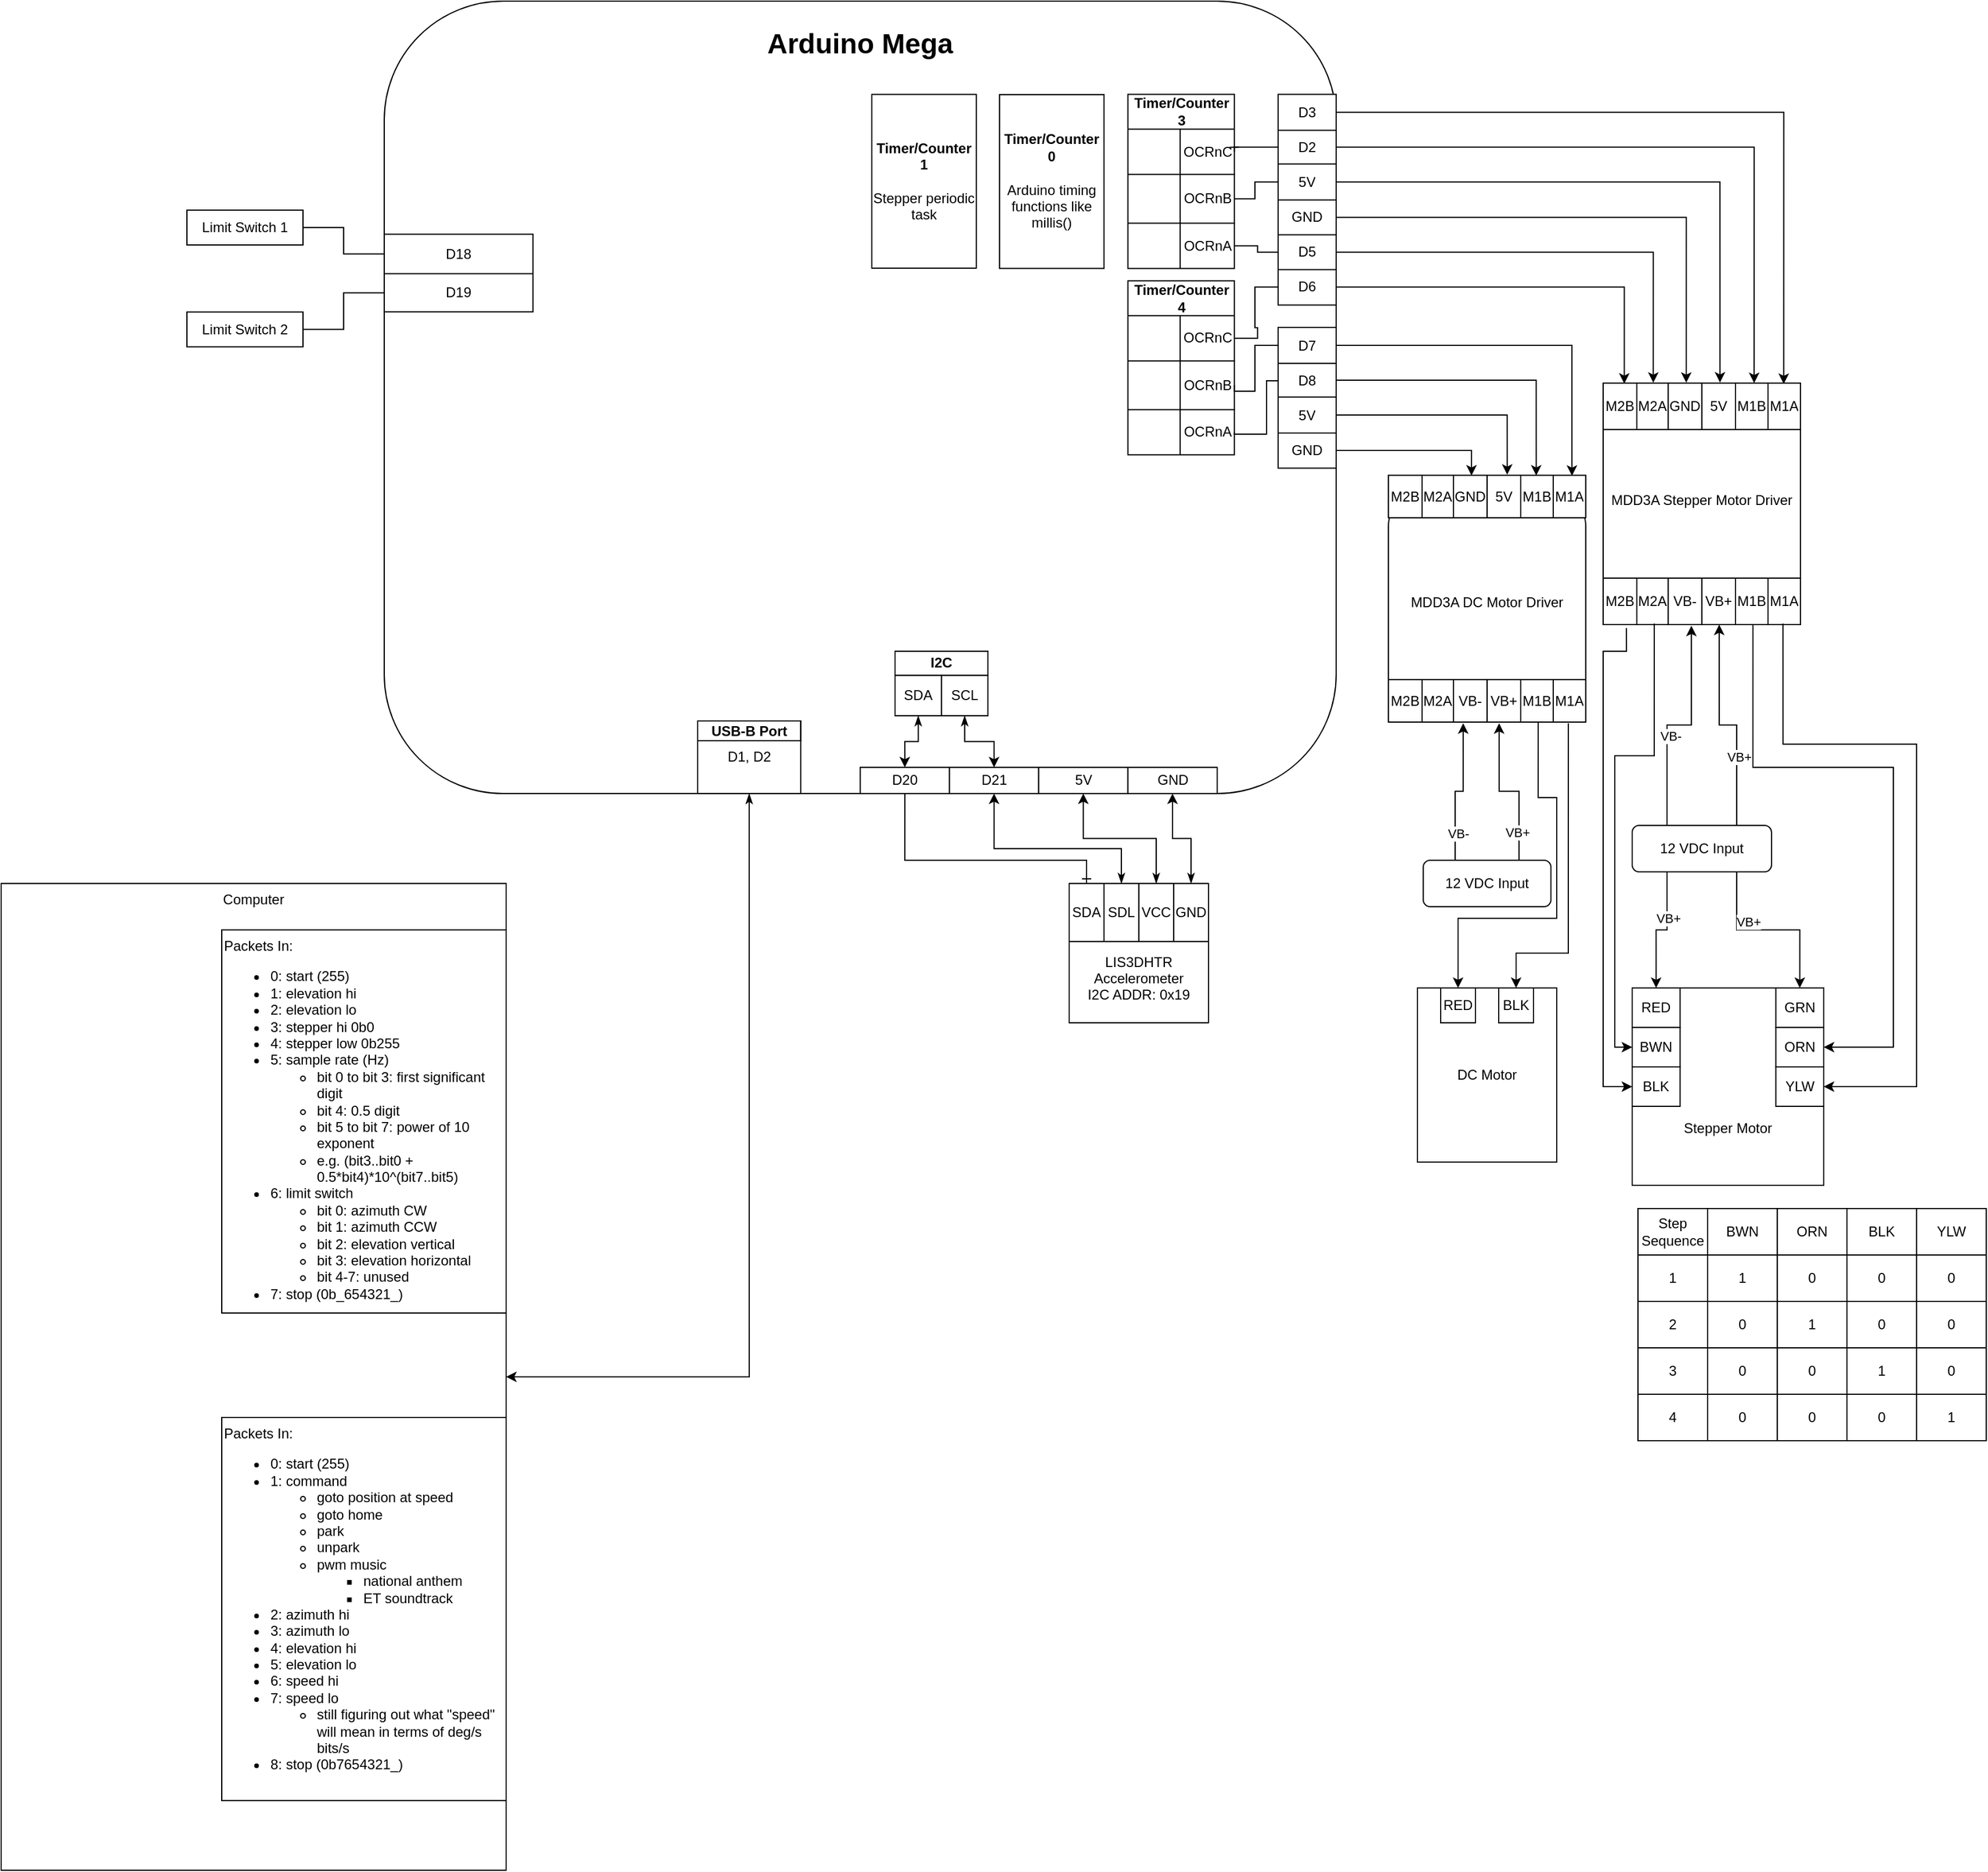 <mxfile version="14.4.3" type="github">
  <diagram id="C0KFSPyw03zar2ZqgSOU" name="Page-1">
    <mxGraphModel dx="1902" dy="1693" grid="1" gridSize="10" guides="1" tooltips="1" connect="1" arrows="1" fold="1" page="1" pageScale="1" pageWidth="850" pageHeight="1100" math="0" shadow="0">
      <root>
        <mxCell id="0" />
        <mxCell id="1" parent="0" />
        <mxCell id="5YdX2FJ3HZGjH0jcZ-SD-95" style="edgeStyle=orthogonalEdgeStyle;rounded=0;orthogonalLoop=1;jettySize=auto;html=1;exitX=1;exitY=0.5;exitDx=0;exitDy=0;entryX=0.915;entryY=0.018;entryDx=0;entryDy=0;entryPerimeter=0;" parent="1" source="5YdX2FJ3HZGjH0jcZ-SD-104" target="5YdX2FJ3HZGjH0jcZ-SD-141" edge="1">
          <mxGeometry relative="1" as="geometry">
            <mxPoint x="430" y="-892" as="sourcePoint" />
            <mxPoint x="668" y="-800" as="targetPoint" />
          </mxGeometry>
        </mxCell>
        <mxCell id="5YdX2FJ3HZGjH0jcZ-SD-99" style="edgeStyle=orthogonalEdgeStyle;rounded=0;orthogonalLoop=1;jettySize=auto;html=1;exitX=1;exitY=0.5;exitDx=0;exitDy=0;entryX=0.765;entryY=0;entryDx=0;entryDy=0;entryPerimeter=0;" parent="1" source="5YdX2FJ3HZGjH0jcZ-SD-116" target="5YdX2FJ3HZGjH0jcZ-SD-141" edge="1">
          <mxGeometry relative="1" as="geometry">
            <mxPoint x="450" y="-860" as="sourcePoint" />
            <mxPoint x="625" y="-800" as="targetPoint" />
          </mxGeometry>
        </mxCell>
        <mxCell id="5YdX2FJ3HZGjH0jcZ-SD-166" style="edgeStyle=orthogonalEdgeStyle;rounded=0;orthogonalLoop=1;jettySize=auto;html=1;exitX=0.25;exitY=0;exitDx=0;exitDy=0;entryX=0.447;entryY=1.025;entryDx=0;entryDy=0;entryPerimeter=0;" parent="1" source="5YdX2FJ3HZGjH0jcZ-SD-14" target="5YdX2FJ3HZGjH0jcZ-SD-159" edge="1">
          <mxGeometry relative="1" as="geometry" />
        </mxCell>
        <mxCell id="XPlK5IKg6PWmTXzJqhiE-1" value="VB-" style="edgeLabel;html=1;align=center;verticalAlign=middle;resizable=0;points=[];" parent="5YdX2FJ3HZGjH0jcZ-SD-166" vertex="1" connectable="0">
          <mxGeometry x="-0.202" y="-3" relative="1" as="geometry">
            <mxPoint as="offset" />
          </mxGeometry>
        </mxCell>
        <mxCell id="5YdX2FJ3HZGjH0jcZ-SD-167" style="edgeStyle=orthogonalEdgeStyle;rounded=0;orthogonalLoop=1;jettySize=auto;html=1;exitX=0.75;exitY=0;exitDx=0;exitDy=0;entryX=0.588;entryY=1;entryDx=0;entryDy=0;entryPerimeter=0;" parent="1" source="5YdX2FJ3HZGjH0jcZ-SD-14" target="5YdX2FJ3HZGjH0jcZ-SD-159" edge="1">
          <mxGeometry relative="1" as="geometry" />
        </mxCell>
        <mxCell id="XPlK5IKg6PWmTXzJqhiE-2" value="VB+" style="edgeLabel;html=1;align=center;verticalAlign=middle;resizable=0;points=[];" parent="5YdX2FJ3HZGjH0jcZ-SD-167" vertex="1" connectable="0">
          <mxGeometry x="-0.365" y="-2" relative="1" as="geometry">
            <mxPoint as="offset" />
          </mxGeometry>
        </mxCell>
        <mxCell id="5YdX2FJ3HZGjH0jcZ-SD-14" value="12 VDC Input" style="rounded=1;whiteSpace=wrap;html=1;sketch=0;fillColor=#ffffff;" parent="1" vertex="1">
          <mxGeometry x="665" y="-310" width="120" height="40" as="geometry" />
        </mxCell>
        <mxCell id="5YdX2FJ3HZGjH0jcZ-SD-126" value="" style="group" parent="1" vertex="1" connectable="0">
          <mxGeometry x="-410" y="-1020" width="820" height="690" as="geometry" />
        </mxCell>
        <mxCell id="-ECTjhzln9IzdBwGtKHd-32" value="D1" style="rounded=0;whiteSpace=wrap;html=1;" parent="5YdX2FJ3HZGjH0jcZ-SD-126" vertex="1">
          <mxGeometry x="230.625" y="595.566" width="51.25" height="66.918" as="geometry" />
        </mxCell>
        <mxCell id="-ECTjhzln9IzdBwGtKHd-33" value="D0" style="rounded=0;whiteSpace=wrap;html=1;" parent="5YdX2FJ3HZGjH0jcZ-SD-126" vertex="1">
          <mxGeometry x="179.375" y="595.566" width="51.25" height="66.918" as="geometry" />
        </mxCell>
        <mxCell id="XPlK5IKg6PWmTXzJqhiE-116" value="" style="group" parent="5YdX2FJ3HZGjH0jcZ-SD-126" vertex="1" connectable="0">
          <mxGeometry width="820" height="682.56" as="geometry" />
        </mxCell>
        <mxCell id="5YdX2FJ3HZGjH0jcZ-SD-1" value="&lt;h1&gt;Arduino Mega&lt;br&gt;&lt;/h1&gt;&lt;div&gt;&lt;br&gt;&lt;/div&gt;" style="rounded=1;whiteSpace=wrap;html=1;verticalAlign=top;" parent="XPlK5IKg6PWmTXzJqhiE-116" vertex="1">
          <mxGeometry width="820" height="682.559" as="geometry" />
        </mxCell>
        <mxCell id="5YdX2FJ3HZGjH0jcZ-SD-103" value="" style="shape=table;html=1;whiteSpace=wrap;startSize=0;container=1;collapsible=0;childLayout=tableLayout;sketch=0;strokeColor=#000000;fillColor=#ffffff;gradientColor=#ffffff;" parent="XPlK5IKg6PWmTXzJqhiE-116" vertex="1">
          <mxGeometry x="770" y="80.3" width="50" height="181.43" as="geometry" />
        </mxCell>
        <mxCell id="5YdX2FJ3HZGjH0jcZ-SD-104" value="" style="shape=partialRectangle;html=1;whiteSpace=wrap;collapsible=0;dropTarget=0;pointerEvents=0;fillColor=none;top=0;left=0;bottom=0;right=0;points=[[0,0.5],[1,0.5]];portConstraint=eastwest;" parent="5YdX2FJ3HZGjH0jcZ-SD-103" vertex="1">
          <mxGeometry width="50" height="31" as="geometry" />
        </mxCell>
        <mxCell id="5YdX2FJ3HZGjH0jcZ-SD-105" value="D3" style="shape=partialRectangle;html=1;whiteSpace=wrap;connectable=0;fillColor=none;top=0;left=0;bottom=0;right=0;overflow=hidden;" parent="5YdX2FJ3HZGjH0jcZ-SD-104" vertex="1">
          <mxGeometry width="50" height="31" as="geometry" />
        </mxCell>
        <mxCell id="5YdX2FJ3HZGjH0jcZ-SD-116" style="shape=partialRectangle;html=1;whiteSpace=wrap;collapsible=0;dropTarget=0;pointerEvents=0;fillColor=none;top=0;left=0;bottom=0;right=0;points=[[0,0.5],[1,0.5]];portConstraint=eastwest;" parent="5YdX2FJ3HZGjH0jcZ-SD-103" vertex="1">
          <mxGeometry y="31" width="50" height="29" as="geometry" />
        </mxCell>
        <mxCell id="5YdX2FJ3HZGjH0jcZ-SD-117" value="D2" style="shape=partialRectangle;html=1;whiteSpace=wrap;connectable=0;fillColor=none;top=0;left=0;bottom=0;right=0;overflow=hidden;" parent="5YdX2FJ3HZGjH0jcZ-SD-116" vertex="1">
          <mxGeometry width="50" height="29" as="geometry" />
        </mxCell>
        <mxCell id="5YdX2FJ3HZGjH0jcZ-SD-118" style="shape=partialRectangle;html=1;whiteSpace=wrap;collapsible=0;dropTarget=0;pointerEvents=0;fillColor=none;top=0;left=0;bottom=0;right=0;points=[[0,0.5],[1,0.5]];portConstraint=eastwest;" parent="5YdX2FJ3HZGjH0jcZ-SD-103" vertex="1">
          <mxGeometry y="60" width="50" height="31" as="geometry" />
        </mxCell>
        <mxCell id="5YdX2FJ3HZGjH0jcZ-SD-119" value="5V" style="shape=partialRectangle;html=1;whiteSpace=wrap;connectable=0;fillColor=none;top=0;left=0;bottom=0;right=0;overflow=hidden;" parent="5YdX2FJ3HZGjH0jcZ-SD-118" vertex="1">
          <mxGeometry width="50" height="31" as="geometry" />
        </mxCell>
        <mxCell id="5YdX2FJ3HZGjH0jcZ-SD-120" style="shape=partialRectangle;html=1;whiteSpace=wrap;collapsible=0;dropTarget=0;pointerEvents=0;fillColor=none;top=0;left=0;bottom=0;right=0;points=[[0,0.5],[1,0.5]];portConstraint=eastwest;" parent="5YdX2FJ3HZGjH0jcZ-SD-103" vertex="1">
          <mxGeometry y="91" width="50" height="30" as="geometry" />
        </mxCell>
        <mxCell id="5YdX2FJ3HZGjH0jcZ-SD-121" value="GND" style="shape=partialRectangle;html=1;whiteSpace=wrap;connectable=0;fillColor=none;top=0;left=0;bottom=0;right=0;overflow=hidden;" parent="5YdX2FJ3HZGjH0jcZ-SD-120" vertex="1">
          <mxGeometry width="50" height="30" as="geometry" />
        </mxCell>
        <mxCell id="5YdX2FJ3HZGjH0jcZ-SD-122" style="shape=partialRectangle;html=1;whiteSpace=wrap;collapsible=0;dropTarget=0;pointerEvents=0;fillColor=none;top=0;left=0;bottom=0;right=0;points=[[0,0.5],[1,0.5]];portConstraint=eastwest;" parent="5YdX2FJ3HZGjH0jcZ-SD-103" vertex="1">
          <mxGeometry y="121" width="50" height="30" as="geometry" />
        </mxCell>
        <mxCell id="5YdX2FJ3HZGjH0jcZ-SD-123" value="D5" style="shape=partialRectangle;html=1;whiteSpace=wrap;connectable=0;fillColor=none;top=0;left=0;bottom=0;right=0;overflow=hidden;" parent="5YdX2FJ3HZGjH0jcZ-SD-122" vertex="1">
          <mxGeometry width="50" height="30" as="geometry" />
        </mxCell>
        <mxCell id="5YdX2FJ3HZGjH0jcZ-SD-124" style="shape=partialRectangle;html=1;whiteSpace=wrap;collapsible=0;dropTarget=0;pointerEvents=0;fillColor=none;top=0;left=0;bottom=0;right=0;points=[[0,0.5],[1,0.5]];portConstraint=eastwest;" parent="5YdX2FJ3HZGjH0jcZ-SD-103" vertex="1">
          <mxGeometry y="151" width="50" height="30" as="geometry" />
        </mxCell>
        <mxCell id="5YdX2FJ3HZGjH0jcZ-SD-125" value="D6" style="shape=partialRectangle;html=1;whiteSpace=wrap;connectable=0;fillColor=none;top=0;left=0;bottom=0;right=0;overflow=hidden;" parent="5YdX2FJ3HZGjH0jcZ-SD-124" vertex="1">
          <mxGeometry width="50" height="30" as="geometry" />
        </mxCell>
        <mxCell id="5YdX2FJ3HZGjH0jcZ-SD-215" value="" style="shape=table;html=1;whiteSpace=wrap;startSize=0;container=1;collapsible=0;childLayout=tableLayout;sketch=0;strokeColor=#000000;fillColor=#ffffff;gradientColor=#ffffff;" parent="XPlK5IKg6PWmTXzJqhiE-116" vertex="1">
          <mxGeometry x="770" y="281.05" width="50" height="121.2" as="geometry" />
        </mxCell>
        <mxCell id="5YdX2FJ3HZGjH0jcZ-SD-216" value="" style="shape=partialRectangle;html=1;whiteSpace=wrap;collapsible=0;dropTarget=0;pointerEvents=0;fillColor=none;top=0;left=0;bottom=0;right=0;points=[[0,0.5],[1,0.5]];portConstraint=eastwest;" parent="5YdX2FJ3HZGjH0jcZ-SD-215" vertex="1">
          <mxGeometry width="50" height="31" as="geometry" />
        </mxCell>
        <mxCell id="5YdX2FJ3HZGjH0jcZ-SD-217" value="D7" style="shape=partialRectangle;html=1;whiteSpace=wrap;connectable=0;fillColor=none;top=0;left=0;bottom=0;right=0;overflow=hidden;" parent="5YdX2FJ3HZGjH0jcZ-SD-216" vertex="1">
          <mxGeometry width="50" height="31" as="geometry" />
        </mxCell>
        <mxCell id="5YdX2FJ3HZGjH0jcZ-SD-218" style="shape=partialRectangle;html=1;whiteSpace=wrap;collapsible=0;dropTarget=0;pointerEvents=0;fillColor=none;top=0;left=0;bottom=0;right=0;points=[[0,0.5],[1,0.5]];portConstraint=eastwest;" parent="5YdX2FJ3HZGjH0jcZ-SD-215" vertex="1">
          <mxGeometry y="31" width="50" height="29" as="geometry" />
        </mxCell>
        <mxCell id="5YdX2FJ3HZGjH0jcZ-SD-219" value="D8" style="shape=partialRectangle;html=1;whiteSpace=wrap;connectable=0;fillColor=none;top=0;left=0;bottom=0;right=0;overflow=hidden;" parent="5YdX2FJ3HZGjH0jcZ-SD-218" vertex="1">
          <mxGeometry width="50" height="29" as="geometry" />
        </mxCell>
        <mxCell id="5YdX2FJ3HZGjH0jcZ-SD-220" style="shape=partialRectangle;html=1;whiteSpace=wrap;collapsible=0;dropTarget=0;pointerEvents=0;fillColor=none;top=0;left=0;bottom=0;right=0;points=[[0,0.5],[1,0.5]];portConstraint=eastwest;" parent="5YdX2FJ3HZGjH0jcZ-SD-215" vertex="1">
          <mxGeometry y="60" width="50" height="31" as="geometry" />
        </mxCell>
        <mxCell id="5YdX2FJ3HZGjH0jcZ-SD-221" value="5V" style="shape=partialRectangle;html=1;whiteSpace=wrap;connectable=0;fillColor=none;top=0;left=0;bottom=0;right=0;overflow=hidden;" parent="5YdX2FJ3HZGjH0jcZ-SD-220" vertex="1">
          <mxGeometry width="50" height="31" as="geometry" />
        </mxCell>
        <mxCell id="5YdX2FJ3HZGjH0jcZ-SD-222" style="shape=partialRectangle;html=1;whiteSpace=wrap;collapsible=0;dropTarget=0;pointerEvents=0;fillColor=none;top=0;left=0;bottom=0;right=0;points=[[0,0.5],[1,0.5]];portConstraint=eastwest;" parent="5YdX2FJ3HZGjH0jcZ-SD-215" vertex="1">
          <mxGeometry y="91" width="50" height="30" as="geometry" />
        </mxCell>
        <mxCell id="5YdX2FJ3HZGjH0jcZ-SD-223" value="GND" style="shape=partialRectangle;html=1;whiteSpace=wrap;connectable=0;fillColor=none;top=0;left=0;bottom=0;right=0;overflow=hidden;" parent="5YdX2FJ3HZGjH0jcZ-SD-222" vertex="1">
          <mxGeometry width="50" height="30" as="geometry" />
        </mxCell>
        <mxCell id="5YdX2FJ3HZGjH0jcZ-SD-252" value="Timer/Counter 3" style="shape=table;html=1;whiteSpace=wrap;startSize=30;container=1;collapsible=0;childLayout=tableLayout;fontStyle=1;align=center;sketch=0;strokeColor=#000000;fillColor=#ffffff;gradientColor=#ffffff;" parent="XPlK5IKg6PWmTXzJqhiE-116" vertex="1">
          <mxGeometry x="640.63" y="80.3" width="91.69" height="149.9" as="geometry" />
        </mxCell>
        <mxCell id="5YdX2FJ3HZGjH0jcZ-SD-253" value="" style="shape=partialRectangle;html=1;whiteSpace=wrap;collapsible=0;dropTarget=0;pointerEvents=0;fillColor=none;top=0;left=0;bottom=0;right=0;points=[[0,0.5],[1,0.5]];portConstraint=eastwest;" parent="5YdX2FJ3HZGjH0jcZ-SD-252" vertex="1">
          <mxGeometry y="30" width="91.69" height="39" as="geometry" />
        </mxCell>
        <mxCell id="5YdX2FJ3HZGjH0jcZ-SD-254" value="" style="shape=partialRectangle;html=1;whiteSpace=wrap;connectable=0;fillColor=none;top=0;left=0;bottom=0;right=0;overflow=hidden;" parent="5YdX2FJ3HZGjH0jcZ-SD-253" vertex="1">
          <mxGeometry width="45" height="39" as="geometry" />
        </mxCell>
        <mxCell id="5YdX2FJ3HZGjH0jcZ-SD-255" value="OCRnC" style="shape=partialRectangle;html=1;whiteSpace=wrap;connectable=0;fillColor=none;top=0;left=0;bottom=0;right=0;overflow=hidden;" parent="5YdX2FJ3HZGjH0jcZ-SD-253" vertex="1">
          <mxGeometry x="45" width="47" height="39" as="geometry" />
        </mxCell>
        <mxCell id="5YdX2FJ3HZGjH0jcZ-SD-257" value="" style="shape=partialRectangle;html=1;whiteSpace=wrap;collapsible=0;dropTarget=0;pointerEvents=0;fillColor=none;top=0;left=0;bottom=0;right=0;points=[[0,0.5],[1,0.5]];portConstraint=eastwest;" parent="5YdX2FJ3HZGjH0jcZ-SD-252" vertex="1">
          <mxGeometry y="69" width="91.69" height="42" as="geometry" />
        </mxCell>
        <mxCell id="5YdX2FJ3HZGjH0jcZ-SD-258" value="" style="shape=partialRectangle;html=1;whiteSpace=wrap;connectable=0;fillColor=none;top=0;left=0;bottom=0;right=0;overflow=hidden;" parent="5YdX2FJ3HZGjH0jcZ-SD-257" vertex="1">
          <mxGeometry width="45" height="42" as="geometry" />
        </mxCell>
        <mxCell id="5YdX2FJ3HZGjH0jcZ-SD-259" value="OCRnB" style="shape=partialRectangle;html=1;whiteSpace=wrap;connectable=0;fillColor=none;top=0;left=0;bottom=0;right=0;overflow=hidden;" parent="5YdX2FJ3HZGjH0jcZ-SD-257" vertex="1">
          <mxGeometry x="45" width="47" height="42" as="geometry" />
        </mxCell>
        <mxCell id="5YdX2FJ3HZGjH0jcZ-SD-261" value="" style="shape=partialRectangle;html=1;whiteSpace=wrap;collapsible=0;dropTarget=0;pointerEvents=0;fillColor=none;top=0;left=0;bottom=0;right=0;points=[[0,0.5],[1,0.5]];portConstraint=eastwest;" parent="5YdX2FJ3HZGjH0jcZ-SD-252" vertex="1">
          <mxGeometry y="111" width="91.69" height="39" as="geometry" />
        </mxCell>
        <mxCell id="5YdX2FJ3HZGjH0jcZ-SD-262" value="" style="shape=partialRectangle;html=1;whiteSpace=wrap;connectable=0;fillColor=none;top=0;left=0;bottom=0;right=0;overflow=hidden;" parent="5YdX2FJ3HZGjH0jcZ-SD-261" vertex="1">
          <mxGeometry width="45" height="39" as="geometry" />
        </mxCell>
        <mxCell id="5YdX2FJ3HZGjH0jcZ-SD-263" value="OCRnA" style="shape=partialRectangle;html=1;whiteSpace=wrap;connectable=0;fillColor=none;top=0;left=0;bottom=0;right=0;overflow=hidden;" parent="5YdX2FJ3HZGjH0jcZ-SD-261" vertex="1">
          <mxGeometry x="45" width="47" height="39" as="geometry" />
        </mxCell>
        <mxCell id="5YdX2FJ3HZGjH0jcZ-SD-268" value="Timer/Counter 4" style="shape=table;html=1;whiteSpace=wrap;startSize=30;container=1;collapsible=0;childLayout=tableLayout;fontStyle=1;align=center;sketch=0;strokeColor=#000000;fillColor=#ffffff;gradientColor=#ffffff;" parent="XPlK5IKg6PWmTXzJqhiE-116" vertex="1">
          <mxGeometry x="640.63" y="240.9" width="91.69" height="149.9" as="geometry" />
        </mxCell>
        <mxCell id="5YdX2FJ3HZGjH0jcZ-SD-269" value="" style="shape=partialRectangle;html=1;whiteSpace=wrap;collapsible=0;dropTarget=0;pointerEvents=0;fillColor=none;top=0;left=0;bottom=0;right=0;points=[[0,0.5],[1,0.5]];portConstraint=eastwest;" parent="5YdX2FJ3HZGjH0jcZ-SD-268" vertex="1">
          <mxGeometry y="30" width="91.69" height="39" as="geometry" />
        </mxCell>
        <mxCell id="5YdX2FJ3HZGjH0jcZ-SD-270" value="" style="shape=partialRectangle;html=1;whiteSpace=wrap;connectable=0;fillColor=none;top=0;left=0;bottom=0;right=0;overflow=hidden;" parent="5YdX2FJ3HZGjH0jcZ-SD-269" vertex="1">
          <mxGeometry width="45" height="39" as="geometry" />
        </mxCell>
        <mxCell id="5YdX2FJ3HZGjH0jcZ-SD-271" value="OCRnC" style="shape=partialRectangle;html=1;whiteSpace=wrap;connectable=0;fillColor=none;top=0;left=0;bottom=0;right=0;overflow=hidden;" parent="5YdX2FJ3HZGjH0jcZ-SD-269" vertex="1">
          <mxGeometry x="45" width="47" height="39" as="geometry" />
        </mxCell>
        <mxCell id="5YdX2FJ3HZGjH0jcZ-SD-272" value="" style="shape=partialRectangle;html=1;whiteSpace=wrap;collapsible=0;dropTarget=0;pointerEvents=0;fillColor=none;top=0;left=0;bottom=0;right=0;points=[[0,0.5],[1,0.5]];portConstraint=eastwest;" parent="5YdX2FJ3HZGjH0jcZ-SD-268" vertex="1">
          <mxGeometry y="69" width="91.69" height="42" as="geometry" />
        </mxCell>
        <mxCell id="5YdX2FJ3HZGjH0jcZ-SD-273" value="" style="shape=partialRectangle;html=1;whiteSpace=wrap;connectable=0;fillColor=none;top=0;left=0;bottom=0;right=0;overflow=hidden;" parent="5YdX2FJ3HZGjH0jcZ-SD-272" vertex="1">
          <mxGeometry width="45" height="42" as="geometry" />
        </mxCell>
        <mxCell id="5YdX2FJ3HZGjH0jcZ-SD-274" value="OCRnB" style="shape=partialRectangle;html=1;whiteSpace=wrap;connectable=0;fillColor=none;top=0;left=0;bottom=0;right=0;overflow=hidden;" parent="5YdX2FJ3HZGjH0jcZ-SD-272" vertex="1">
          <mxGeometry x="45" width="47" height="42" as="geometry" />
        </mxCell>
        <mxCell id="5YdX2FJ3HZGjH0jcZ-SD-275" value="" style="shape=partialRectangle;html=1;whiteSpace=wrap;collapsible=0;dropTarget=0;pointerEvents=0;fillColor=none;top=0;left=0;bottom=0;right=0;points=[[0,0.5],[1,0.5]];portConstraint=eastwest;" parent="5YdX2FJ3HZGjH0jcZ-SD-268" vertex="1">
          <mxGeometry y="111" width="91.69" height="39" as="geometry" />
        </mxCell>
        <mxCell id="5YdX2FJ3HZGjH0jcZ-SD-276" value="" style="shape=partialRectangle;html=1;whiteSpace=wrap;connectable=0;fillColor=none;top=0;left=0;bottom=0;right=0;overflow=hidden;" parent="5YdX2FJ3HZGjH0jcZ-SD-275" vertex="1">
          <mxGeometry width="45" height="39" as="geometry" />
        </mxCell>
        <mxCell id="5YdX2FJ3HZGjH0jcZ-SD-277" value="OCRnA" style="shape=partialRectangle;html=1;whiteSpace=wrap;connectable=0;fillColor=none;top=0;left=0;bottom=0;right=0;overflow=hidden;" parent="5YdX2FJ3HZGjH0jcZ-SD-275" vertex="1">
          <mxGeometry x="45" width="47" height="39" as="geometry" />
        </mxCell>
        <mxCell id="-ECTjhzln9IzdBwGtKHd-39" value="D20" style="rounded=0;whiteSpace=wrap;html=1;" parent="XPlK5IKg6PWmTXzJqhiE-116" vertex="1">
          <mxGeometry x="410" y="660" width="76.88" height="22.56" as="geometry" />
        </mxCell>
        <mxCell id="-ECTjhzln9IzdBwGtKHd-40" value="D21" style="rounded=0;whiteSpace=wrap;html=1;" parent="XPlK5IKg6PWmTXzJqhiE-116" vertex="1">
          <mxGeometry x="486.88" y="660" width="76.87" height="22.56" as="geometry" />
        </mxCell>
        <mxCell id="-ECTjhzln9IzdBwGtKHd-51" value="5V" style="rounded=0;whiteSpace=wrap;html=1;" parent="XPlK5IKg6PWmTXzJqhiE-116" vertex="1">
          <mxGeometry x="563.75" y="660" width="76.88" height="22.56" as="geometry" />
        </mxCell>
        <mxCell id="-ECTjhzln9IzdBwGtKHd-52" value="GND" style="rounded=0;whiteSpace=wrap;html=1;" parent="XPlK5IKg6PWmTXzJqhiE-116" vertex="1">
          <mxGeometry x="640.63" y="660" width="76.88" height="22.56" as="geometry" />
        </mxCell>
        <mxCell id="5YdX2FJ3HZGjH0jcZ-SD-267" style="edgeStyle=orthogonalEdgeStyle;rounded=0;orthogonalLoop=1;jettySize=auto;html=1;startArrow=none;startFill=0;endArrow=none;endFill=0;" parent="XPlK5IKg6PWmTXzJqhiE-116" source="5YdX2FJ3HZGjH0jcZ-SD-261" target="5YdX2FJ3HZGjH0jcZ-SD-122" edge="1">
          <mxGeometry relative="1" as="geometry" />
        </mxCell>
        <mxCell id="5YdX2FJ3HZGjH0jcZ-SD-280" style="edgeStyle=orthogonalEdgeStyle;rounded=0;orthogonalLoop=1;jettySize=auto;html=1;exitX=0;exitY=0.5;exitDx=0;exitDy=0;entryX=1;entryY=0.5;entryDx=0;entryDy=0;startArrow=none;startFill=0;endArrow=none;endFill=0;" parent="XPlK5IKg6PWmTXzJqhiE-116" source="5YdX2FJ3HZGjH0jcZ-SD-124" target="5YdX2FJ3HZGjH0jcZ-SD-269" edge="1">
          <mxGeometry relative="1" as="geometry" />
        </mxCell>
        <mxCell id="5YdX2FJ3HZGjH0jcZ-SD-279" style="edgeStyle=orthogonalEdgeStyle;rounded=0;orthogonalLoop=1;jettySize=auto;html=1;exitX=0;exitY=0.5;exitDx=0;exitDy=0;entryX=1;entryY=0.5;entryDx=0;entryDy=0;startArrow=none;startFill=0;endArrow=none;endFill=0;" parent="XPlK5IKg6PWmTXzJqhiE-116" source="5YdX2FJ3HZGjH0jcZ-SD-216" target="5YdX2FJ3HZGjH0jcZ-SD-272" edge="1">
          <mxGeometry relative="1" as="geometry">
            <Array as="points">
              <mxPoint x="750" y="297" />
              <mxPoint x="750" y="336" />
              <mxPoint x="732" y="336" />
            </Array>
          </mxGeometry>
        </mxCell>
        <mxCell id="5YdX2FJ3HZGjH0jcZ-SD-281" style="edgeStyle=orthogonalEdgeStyle;rounded=0;orthogonalLoop=1;jettySize=auto;html=1;exitX=1;exitY=0.5;exitDx=0;exitDy=0;startArrow=none;startFill=0;endArrow=none;endFill=0;" parent="XPlK5IKg6PWmTXzJqhiE-116" source="5YdX2FJ3HZGjH0jcZ-SD-275" target="5YdX2FJ3HZGjH0jcZ-SD-218" edge="1">
          <mxGeometry relative="1" as="geometry">
            <Array as="points">
              <mxPoint x="732" y="373" />
              <mxPoint x="760" y="373" />
              <mxPoint x="760" y="327" />
            </Array>
          </mxGeometry>
        </mxCell>
        <mxCell id="-ECTjhzln9IzdBwGtKHd-47" style="edgeStyle=orthogonalEdgeStyle;rounded=0;orthogonalLoop=1;jettySize=auto;html=1;exitX=0.5;exitY=0;exitDx=0;exitDy=0;entryX=0.5;entryY=1;entryDx=0;entryDy=0;startArrow=classic;startFill=1;endArrow=classicThin;endFill=1;" parent="XPlK5IKg6PWmTXzJqhiE-116" source="-ECTjhzln9IzdBwGtKHd-39" target="-ECTjhzln9IzdBwGtKHd-42" edge="1">
          <mxGeometry relative="1" as="geometry" />
        </mxCell>
        <mxCell id="-ECTjhzln9IzdBwGtKHd-48" style="edgeStyle=orthogonalEdgeStyle;rounded=0;orthogonalLoop=1;jettySize=auto;html=1;exitX=0.5;exitY=0;exitDx=0;exitDy=0;entryX=0.5;entryY=1;entryDx=0;entryDy=0;startArrow=classic;startFill=1;endArrow=classicThin;endFill=1;" parent="XPlK5IKg6PWmTXzJqhiE-116" source="-ECTjhzln9IzdBwGtKHd-40" target="-ECTjhzln9IzdBwGtKHd-43" edge="1">
          <mxGeometry relative="1" as="geometry" />
        </mxCell>
        <mxCell id="XPlK5IKg6PWmTXzJqhiE-117" value="" style="shape=table;html=1;whiteSpace=wrap;startSize=0;container=1;collapsible=0;childLayout=tableLayout;" parent="XPlK5IKg6PWmTXzJqhiE-116" vertex="1">
          <mxGeometry y="200.753" width="128.125" height="66.918" as="geometry" />
        </mxCell>
        <mxCell id="XPlK5IKg6PWmTXzJqhiE-118" value="" style="shape=partialRectangle;html=1;whiteSpace=wrap;collapsible=0;dropTarget=0;pointerEvents=0;fillColor=none;top=0;left=0;bottom=0;right=0;points=[[0,0.5],[1,0.5]];portConstraint=eastwest;" parent="XPlK5IKg6PWmTXzJqhiE-117" vertex="1">
          <mxGeometry width="128.125" height="34" as="geometry" />
        </mxCell>
        <mxCell id="XPlK5IKg6PWmTXzJqhiE-119" value="D18" style="shape=partialRectangle;html=1;whiteSpace=wrap;connectable=0;fillColor=none;top=0;left=0;bottom=0;right=0;overflow=hidden;" parent="XPlK5IKg6PWmTXzJqhiE-118" vertex="1">
          <mxGeometry width="128" height="34" as="geometry" />
        </mxCell>
        <mxCell id="XPlK5IKg6PWmTXzJqhiE-122" value="" style="shape=partialRectangle;html=1;whiteSpace=wrap;collapsible=0;dropTarget=0;pointerEvents=0;fillColor=none;top=0;left=0;bottom=0;right=0;points=[[0,0.5],[1,0.5]];portConstraint=eastwest;" parent="XPlK5IKg6PWmTXzJqhiE-117" vertex="1">
          <mxGeometry y="34" width="128.125" height="33" as="geometry" />
        </mxCell>
        <mxCell id="XPlK5IKg6PWmTXzJqhiE-123" value="D19" style="shape=partialRectangle;html=1;whiteSpace=wrap;connectable=0;fillColor=none;top=0;left=0;bottom=0;right=0;overflow=hidden;" parent="XPlK5IKg6PWmTXzJqhiE-122" vertex="1">
          <mxGeometry width="128" height="33" as="geometry" />
        </mxCell>
        <mxCell id="XPlK5IKg6PWmTXzJqhiE-137" style="edgeStyle=orthogonalEdgeStyle;rounded=0;orthogonalLoop=1;jettySize=auto;html=1;exitX=0;exitY=0.5;exitDx=0;exitDy=0;entryX=1;entryY=0.5;entryDx=0;entryDy=0;startArrow=none;startFill=0;endArrow=ERone;endFill=0;" parent="XPlK5IKg6PWmTXzJqhiE-116" source="5YdX2FJ3HZGjH0jcZ-SD-116" target="5YdX2FJ3HZGjH0jcZ-SD-253" edge="1">
          <mxGeometry relative="1" as="geometry" />
        </mxCell>
        <mxCell id="XPlK5IKg6PWmTXzJqhiE-138" style="edgeStyle=orthogonalEdgeStyle;rounded=0;orthogonalLoop=1;jettySize=auto;html=1;exitX=0;exitY=0.5;exitDx=0;exitDy=0;entryX=1;entryY=0.5;entryDx=0;entryDy=0;startArrow=none;startFill=0;endArrow=none;endFill=0;" parent="XPlK5IKg6PWmTXzJqhiE-116" source="5YdX2FJ3HZGjH0jcZ-SD-118" target="5YdX2FJ3HZGjH0jcZ-SD-257" edge="1">
          <mxGeometry relative="1" as="geometry">
            <Array as="points">
              <mxPoint x="750" y="156" />
              <mxPoint x="750" y="170" />
            </Array>
          </mxGeometry>
        </mxCell>
        <mxCell id="XPlK5IKg6PWmTXzJqhiE-140" value="" style="group" parent="XPlK5IKg6PWmTXzJqhiE-116" vertex="1" connectable="0">
          <mxGeometry x="440" y="560" width="80" height="55.49" as="geometry" />
        </mxCell>
        <mxCell id="-ECTjhzln9IzdBwGtKHd-41" value="&lt;b&gt;I2C&lt;/b&gt;" style="rounded=0;whiteSpace=wrap;html=1;fillColor=#ffffff;" parent="XPlK5IKg6PWmTXzJqhiE-140" vertex="1">
          <mxGeometry width="80.0" height="20.809" as="geometry" />
        </mxCell>
        <mxCell id="-ECTjhzln9IzdBwGtKHd-42" value="SDA" style="rounded=0;whiteSpace=wrap;html=1;fillColor=#ffffff;" parent="XPlK5IKg6PWmTXzJqhiE-140" vertex="1">
          <mxGeometry y="20.809" width="40.0" height="34.681" as="geometry" />
        </mxCell>
        <mxCell id="-ECTjhzln9IzdBwGtKHd-43" value="SCL" style="rounded=0;whiteSpace=wrap;html=1;fillColor=#ffffff;" parent="XPlK5IKg6PWmTXzJqhiE-140" vertex="1">
          <mxGeometry x="40.0" y="20.809" width="40.0" height="34.681" as="geometry" />
        </mxCell>
        <mxCell id="XPlK5IKg6PWmTXzJqhiE-141" value="" style="group" parent="XPlK5IKg6PWmTXzJqhiE-116" vertex="1" connectable="0">
          <mxGeometry x="270" y="620" width="88.75" height="62.56" as="geometry" />
        </mxCell>
        <mxCell id="-ECTjhzln9IzdBwGtKHd-34" value="D1, D2" style="rounded=0;whiteSpace=wrap;html=1;fillColor=none;" parent="XPlK5IKg6PWmTXzJqhiE-141" vertex="1">
          <mxGeometry width="88.75" height="62.56" as="geometry" />
        </mxCell>
        <mxCell id="-ECTjhzln9IzdBwGtKHd-35" value="&lt;b&gt;USB-B Port&lt;/b&gt;" style="rounded=0;whiteSpace=wrap;html=1;fillColor=none;" parent="XPlK5IKg6PWmTXzJqhiE-141" vertex="1">
          <mxGeometry width="88.75" height="17.062" as="geometry" />
        </mxCell>
        <mxCell id="YmgDDDssyrWDpxmMsUiK-11" value="&lt;b&gt;Timer/Counter 0&lt;br&gt;&lt;/b&gt;&lt;br&gt;Arduino timing functions like millis()" style="rounded=0;whiteSpace=wrap;html=1;" parent="XPlK5IKg6PWmTXzJqhiE-116" vertex="1">
          <mxGeometry x="530" y="80.5" width="90" height="149.7" as="geometry" />
        </mxCell>
        <mxCell id="YmgDDDssyrWDpxmMsUiK-12" value="&lt;b&gt;Timer/Counter 1&lt;br&gt;&lt;/b&gt;&lt;br&gt;Stepper periodic task" style="rounded=0;whiteSpace=wrap;html=1;" parent="XPlK5IKg6PWmTXzJqhiE-116" vertex="1">
          <mxGeometry x="420" y="80.3" width="90" height="149.7" as="geometry" />
        </mxCell>
        <mxCell id="5YdX2FJ3HZGjH0jcZ-SD-157" value="" style="group" parent="1" vertex="1" connectable="0">
          <mxGeometry x="640" y="-690" width="170" height="200" as="geometry" />
        </mxCell>
        <mxCell id="5YdX2FJ3HZGjH0jcZ-SD-21" value="MDD3A Stepper Motor Driver" style="rounded=1;whiteSpace=wrap;html=1;sketch=0;strokeColor=#000000;fillColor=#ffffff;gradientColor=#ffffff;" parent="5YdX2FJ3HZGjH0jcZ-SD-157" vertex="1">
          <mxGeometry width="170" height="200" as="geometry" />
        </mxCell>
        <mxCell id="5YdX2FJ3HZGjH0jcZ-SD-140" value="" style="shape=table;html=1;whiteSpace=wrap;startSize=0;container=1;collapsible=0;childLayout=tableLayout;sketch=0;strokeColor=#000000;fillColor=#ffffff;gradientColor=#ffffff;" parent="5YdX2FJ3HZGjH0jcZ-SD-157" vertex="1">
          <mxGeometry y="-1" width="170" height="40" as="geometry" />
        </mxCell>
        <mxCell id="5YdX2FJ3HZGjH0jcZ-SD-141" value="" style="shape=partialRectangle;html=1;whiteSpace=wrap;collapsible=0;dropTarget=0;pointerEvents=0;fillColor=none;top=0;left=0;bottom=0;right=0;points=[[0,0.5],[1,0.5]];portConstraint=eastwest;" parent="5YdX2FJ3HZGjH0jcZ-SD-140" vertex="1">
          <mxGeometry width="170" height="40" as="geometry" />
        </mxCell>
        <mxCell id="5YdX2FJ3HZGjH0jcZ-SD-142" value="M2B" style="shape=partialRectangle;html=1;whiteSpace=wrap;connectable=0;fillColor=none;top=0;left=0;bottom=0;right=0;overflow=hidden;" parent="5YdX2FJ3HZGjH0jcZ-SD-141" vertex="1">
          <mxGeometry width="29" height="40" as="geometry" />
        </mxCell>
        <mxCell id="5YdX2FJ3HZGjH0jcZ-SD-143" value="M2A" style="shape=partialRectangle;html=1;whiteSpace=wrap;connectable=0;fillColor=none;top=0;left=0;bottom=0;right=0;overflow=hidden;" parent="5YdX2FJ3HZGjH0jcZ-SD-141" vertex="1">
          <mxGeometry x="29" width="27" height="40" as="geometry" />
        </mxCell>
        <mxCell id="5YdX2FJ3HZGjH0jcZ-SD-153" value="GND" style="shape=partialRectangle;html=1;whiteSpace=wrap;connectable=0;fillColor=none;top=0;left=0;bottom=0;right=0;overflow=hidden;" parent="5YdX2FJ3HZGjH0jcZ-SD-141" vertex="1">
          <mxGeometry x="56" width="29" height="40" as="geometry" />
        </mxCell>
        <mxCell id="5YdX2FJ3HZGjH0jcZ-SD-154" value="5V" style="shape=partialRectangle;html=1;whiteSpace=wrap;connectable=0;fillColor=none;top=0;left=0;bottom=0;right=0;overflow=hidden;" parent="5YdX2FJ3HZGjH0jcZ-SD-141" vertex="1">
          <mxGeometry x="85" width="29" height="40" as="geometry" />
        </mxCell>
        <mxCell id="5YdX2FJ3HZGjH0jcZ-SD-155" value="M1B" style="shape=partialRectangle;html=1;whiteSpace=wrap;connectable=0;fillColor=none;top=0;left=0;bottom=0;right=0;overflow=hidden;" parent="5YdX2FJ3HZGjH0jcZ-SD-141" vertex="1">
          <mxGeometry x="114" width="28" height="40" as="geometry" />
        </mxCell>
        <mxCell id="5YdX2FJ3HZGjH0jcZ-SD-156" value="M1A" style="shape=partialRectangle;html=1;whiteSpace=wrap;connectable=0;fillColor=none;top=0;left=0;bottom=0;right=0;overflow=hidden;" parent="5YdX2FJ3HZGjH0jcZ-SD-141" vertex="1">
          <mxGeometry x="142" width="28" height="40" as="geometry" />
        </mxCell>
        <mxCell id="5YdX2FJ3HZGjH0jcZ-SD-158" value="" style="shape=table;html=1;whiteSpace=wrap;startSize=0;container=1;collapsible=0;childLayout=tableLayout;sketch=0;strokeColor=#000000;fillColor=#ffffff;gradientColor=#ffffff;" parent="5YdX2FJ3HZGjH0jcZ-SD-157" vertex="1">
          <mxGeometry y="167" width="170" height="40" as="geometry" />
        </mxCell>
        <mxCell id="5YdX2FJ3HZGjH0jcZ-SD-159" value="" style="shape=partialRectangle;html=1;whiteSpace=wrap;collapsible=0;dropTarget=0;pointerEvents=0;fillColor=none;top=0;left=0;bottom=0;right=0;points=[[0,0.5],[1,0.5]];portConstraint=eastwest;" parent="5YdX2FJ3HZGjH0jcZ-SD-158" vertex="1">
          <mxGeometry width="170" height="40" as="geometry" />
        </mxCell>
        <mxCell id="5YdX2FJ3HZGjH0jcZ-SD-160" value="M2B" style="shape=partialRectangle;html=1;whiteSpace=wrap;connectable=0;fillColor=none;top=0;left=0;bottom=0;right=0;overflow=hidden;" parent="5YdX2FJ3HZGjH0jcZ-SD-159" vertex="1">
          <mxGeometry width="29" height="40" as="geometry" />
        </mxCell>
        <mxCell id="5YdX2FJ3HZGjH0jcZ-SD-161" value="M2A" style="shape=partialRectangle;html=1;whiteSpace=wrap;connectable=0;fillColor=none;top=0;left=0;bottom=0;right=0;overflow=hidden;" parent="5YdX2FJ3HZGjH0jcZ-SD-159" vertex="1">
          <mxGeometry x="29" width="27" height="40" as="geometry" />
        </mxCell>
        <mxCell id="5YdX2FJ3HZGjH0jcZ-SD-162" value="VB-" style="shape=partialRectangle;html=1;whiteSpace=wrap;connectable=0;fillColor=none;top=0;left=0;bottom=0;right=0;overflow=hidden;" parent="5YdX2FJ3HZGjH0jcZ-SD-159" vertex="1">
          <mxGeometry x="56" width="29" height="40" as="geometry" />
        </mxCell>
        <mxCell id="5YdX2FJ3HZGjH0jcZ-SD-163" value="VB+" style="shape=partialRectangle;html=1;whiteSpace=wrap;connectable=0;fillColor=none;top=0;left=0;bottom=0;right=0;overflow=hidden;" parent="5YdX2FJ3HZGjH0jcZ-SD-159" vertex="1">
          <mxGeometry x="85" width="29" height="40" as="geometry" />
        </mxCell>
        <mxCell id="5YdX2FJ3HZGjH0jcZ-SD-164" value="M1B" style="shape=partialRectangle;html=1;whiteSpace=wrap;connectable=0;fillColor=none;top=0;left=0;bottom=0;right=0;overflow=hidden;" parent="5YdX2FJ3HZGjH0jcZ-SD-159" vertex="1">
          <mxGeometry x="114" width="28" height="40" as="geometry" />
        </mxCell>
        <mxCell id="5YdX2FJ3HZGjH0jcZ-SD-165" value="M1A" style="shape=partialRectangle;html=1;whiteSpace=wrap;connectable=0;fillColor=none;top=0;left=0;bottom=0;right=0;overflow=hidden;" parent="5YdX2FJ3HZGjH0jcZ-SD-159" vertex="1">
          <mxGeometry x="142" width="28" height="40" as="geometry" />
        </mxCell>
        <mxCell id="5YdX2FJ3HZGjH0jcZ-SD-171" style="edgeStyle=orthogonalEdgeStyle;rounded=0;orthogonalLoop=1;jettySize=auto;html=1;exitX=1;exitY=0.5;exitDx=0;exitDy=0;entryX=0.592;entryY=-0.012;entryDx=0;entryDy=0;entryPerimeter=0;" parent="1" source="5YdX2FJ3HZGjH0jcZ-SD-118" target="5YdX2FJ3HZGjH0jcZ-SD-141" edge="1">
          <mxGeometry relative="1" as="geometry" />
        </mxCell>
        <mxCell id="5YdX2FJ3HZGjH0jcZ-SD-172" style="edgeStyle=orthogonalEdgeStyle;rounded=0;orthogonalLoop=1;jettySize=auto;html=1;entryX=0.421;entryY=-0.008;entryDx=0;entryDy=0;entryPerimeter=0;" parent="1" source="5YdX2FJ3HZGjH0jcZ-SD-120" target="5YdX2FJ3HZGjH0jcZ-SD-141" edge="1">
          <mxGeometry relative="1" as="geometry" />
        </mxCell>
        <mxCell id="5YdX2FJ3HZGjH0jcZ-SD-173" style="edgeStyle=orthogonalEdgeStyle;rounded=0;orthogonalLoop=1;jettySize=auto;html=1;entryX=0.254;entryY=-0.008;entryDx=0;entryDy=0;entryPerimeter=0;" parent="1" source="5YdX2FJ3HZGjH0jcZ-SD-122" target="5YdX2FJ3HZGjH0jcZ-SD-141" edge="1">
          <mxGeometry relative="1" as="geometry" />
        </mxCell>
        <mxCell id="5YdX2FJ3HZGjH0jcZ-SD-174" style="edgeStyle=orthogonalEdgeStyle;rounded=0;orthogonalLoop=1;jettySize=auto;html=1;entryX=0.107;entryY=0.013;entryDx=0;entryDy=0;entryPerimeter=0;" parent="1" source="5YdX2FJ3HZGjH0jcZ-SD-124" target="5YdX2FJ3HZGjH0jcZ-SD-141" edge="1">
          <mxGeometry relative="1" as="geometry" />
        </mxCell>
        <mxCell id="5YdX2FJ3HZGjH0jcZ-SD-244" style="edgeStyle=orthogonalEdgeStyle;rounded=0;orthogonalLoop=1;jettySize=auto;html=1;exitX=0.5;exitY=0;exitDx=0;exitDy=0;startArrow=classic;startFill=1;endArrow=none;endFill=0;entryX=0.25;entryY=1;entryDx=0;entryDy=0;" parent="1" source="-ECTjhzln9IzdBwGtKHd-10" target="5YdX2FJ3HZGjH0jcZ-SD-14" edge="1">
          <mxGeometry relative="1" as="geometry">
            <mxPoint x="687" y="-220" as="targetPoint" />
          </mxGeometry>
        </mxCell>
        <mxCell id="XPlK5IKg6PWmTXzJqhiE-3" value="VB+" style="edgeLabel;html=1;align=center;verticalAlign=middle;resizable=0;points=[];" parent="5YdX2FJ3HZGjH0jcZ-SD-244" vertex="1" connectable="0">
          <mxGeometry x="0.273" y="-1" relative="1" as="geometry">
            <mxPoint as="offset" />
          </mxGeometry>
        </mxCell>
        <mxCell id="5YdX2FJ3HZGjH0jcZ-SD-245" style="edgeStyle=orthogonalEdgeStyle;rounded=0;orthogonalLoop=1;jettySize=auto;html=1;exitX=0.5;exitY=0;exitDx=0;exitDy=0;startArrow=classic;startFill=1;endArrow=none;endFill=0;entryX=0.75;entryY=1;entryDx=0;entryDy=0;" parent="1" source="-ECTjhzln9IzdBwGtKHd-11" target="5YdX2FJ3HZGjH0jcZ-SD-14" edge="1">
          <mxGeometry relative="1" as="geometry">
            <mxPoint x="773" y="-220" as="targetPoint" />
          </mxGeometry>
        </mxCell>
        <mxCell id="XPlK5IKg6PWmTXzJqhiE-4" value="VB+" style="edgeLabel;html=1;align=center;verticalAlign=middle;resizable=0;points=[];" parent="5YdX2FJ3HZGjH0jcZ-SD-245" vertex="1" connectable="0">
          <mxGeometry x="0.217" relative="1" as="geometry">
            <mxPoint x="-1" y="-7" as="offset" />
          </mxGeometry>
        </mxCell>
        <mxCell id="5YdX2FJ3HZGjH0jcZ-SD-214" value="&lt;div&gt;DC Motor&lt;/div&gt;" style="shape=box3;whiteSpace=wrap;html=1;boundedLbl=1;backgroundOutline=1;size=15;sketch=0;strokeColor=#000000;fillColor=#ffffff;gradientColor=#ffffff;" parent="1" vertex="1">
          <mxGeometry x="480" y="-170" width="120" height="150" as="geometry" />
        </mxCell>
        <mxCell id="5YdX2FJ3HZGjH0jcZ-SD-228" style="edgeStyle=orthogonalEdgeStyle;rounded=0;orthogonalLoop=1;jettySize=auto;html=1;exitX=1;exitY=0.5;exitDx=0;exitDy=0;entryX=0.93;entryY=0.013;entryDx=0;entryDy=0;entryPerimeter=0;" parent="1" source="5YdX2FJ3HZGjH0jcZ-SD-216" target="5YdX2FJ3HZGjH0jcZ-SD-196" edge="1">
          <mxGeometry relative="1" as="geometry" />
        </mxCell>
        <mxCell id="5YdX2FJ3HZGjH0jcZ-SD-233" style="edgeStyle=orthogonalEdgeStyle;rounded=0;orthogonalLoop=1;jettySize=auto;html=1;exitX=1;exitY=0.5;exitDx=0;exitDy=0;entryX=0.749;entryY=0.008;entryDx=0;entryDy=0;entryPerimeter=0;" parent="1" source="5YdX2FJ3HZGjH0jcZ-SD-218" target="5YdX2FJ3HZGjH0jcZ-SD-196" edge="1">
          <mxGeometry relative="1" as="geometry">
            <mxPoint x="580" y="-690" as="targetPoint" />
          </mxGeometry>
        </mxCell>
        <mxCell id="5YdX2FJ3HZGjH0jcZ-SD-234" style="edgeStyle=orthogonalEdgeStyle;rounded=0;orthogonalLoop=1;jettySize=auto;html=1;exitX=1;exitY=0.5;exitDx=0;exitDy=0;entryX=0.602;entryY=-0.012;entryDx=0;entryDy=0;entryPerimeter=0;" parent="1" source="5YdX2FJ3HZGjH0jcZ-SD-220" target="5YdX2FJ3HZGjH0jcZ-SD-196" edge="1">
          <mxGeometry relative="1" as="geometry" />
        </mxCell>
        <mxCell id="5YdX2FJ3HZGjH0jcZ-SD-235" value="" style="group" parent="1" vertex="1" connectable="0">
          <mxGeometry x="455" y="-630" width="170" height="220" as="geometry" />
        </mxCell>
        <mxCell id="5YdX2FJ3HZGjH0jcZ-SD-193" value="" style="group" parent="5YdX2FJ3HZGjH0jcZ-SD-235" vertex="1" connectable="0">
          <mxGeometry y="36.667" width="170" height="183.333" as="geometry" />
        </mxCell>
        <mxCell id="5YdX2FJ3HZGjH0jcZ-SD-194" value="MDD3A DC Motor Driver" style="rounded=1;whiteSpace=wrap;html=1;sketch=0;strokeColor=#000000;fillColor=#ffffff;gradientColor=#ffffff;" parent="5YdX2FJ3HZGjH0jcZ-SD-193" vertex="1">
          <mxGeometry width="170" height="183.333" as="geometry" />
        </mxCell>
        <mxCell id="5YdX2FJ3HZGjH0jcZ-SD-203" value="" style="shape=table;html=1;whiteSpace=wrap;startSize=0;container=1;collapsible=0;childLayout=tableLayout;sketch=0;strokeColor=#000000;fillColor=#ffffff;gradientColor=#ffffff;" parent="5YdX2FJ3HZGjH0jcZ-SD-193" vertex="1">
          <mxGeometry y="157.667" width="170" height="36.667" as="geometry" />
        </mxCell>
        <mxCell id="5YdX2FJ3HZGjH0jcZ-SD-204" value="" style="shape=partialRectangle;html=1;whiteSpace=wrap;collapsible=0;dropTarget=0;pointerEvents=0;fillColor=none;top=0;left=0;bottom=0;right=0;points=[[0,0.5],[1,0.5]];portConstraint=eastwest;" parent="5YdX2FJ3HZGjH0jcZ-SD-203" vertex="1">
          <mxGeometry width="170" height="37" as="geometry" />
        </mxCell>
        <mxCell id="5YdX2FJ3HZGjH0jcZ-SD-205" value="M2B" style="shape=partialRectangle;html=1;whiteSpace=wrap;connectable=0;fillColor=none;top=0;left=0;bottom=0;right=0;overflow=hidden;" parent="5YdX2FJ3HZGjH0jcZ-SD-204" vertex="1">
          <mxGeometry width="29" height="37" as="geometry" />
        </mxCell>
        <mxCell id="5YdX2FJ3HZGjH0jcZ-SD-206" value="M2A" style="shape=partialRectangle;html=1;whiteSpace=wrap;connectable=0;fillColor=none;top=0;left=0;bottom=0;right=0;overflow=hidden;" parent="5YdX2FJ3HZGjH0jcZ-SD-204" vertex="1">
          <mxGeometry x="29" width="27" height="37" as="geometry" />
        </mxCell>
        <mxCell id="5YdX2FJ3HZGjH0jcZ-SD-207" value="VB-" style="shape=partialRectangle;html=1;whiteSpace=wrap;connectable=0;fillColor=none;top=0;left=0;bottom=0;right=0;overflow=hidden;" parent="5YdX2FJ3HZGjH0jcZ-SD-204" vertex="1">
          <mxGeometry x="56" width="29" height="37" as="geometry" />
        </mxCell>
        <mxCell id="5YdX2FJ3HZGjH0jcZ-SD-208" value="VB+" style="shape=partialRectangle;html=1;whiteSpace=wrap;connectable=0;fillColor=none;top=0;left=0;bottom=0;right=0;overflow=hidden;" parent="5YdX2FJ3HZGjH0jcZ-SD-204" vertex="1">
          <mxGeometry x="85" width="29" height="37" as="geometry" />
        </mxCell>
        <mxCell id="5YdX2FJ3HZGjH0jcZ-SD-209" value="M1B" style="shape=partialRectangle;html=1;whiteSpace=wrap;connectable=0;fillColor=none;top=0;left=0;bottom=0;right=0;overflow=hidden;" parent="5YdX2FJ3HZGjH0jcZ-SD-204" vertex="1">
          <mxGeometry x="114" width="28" height="37" as="geometry" />
        </mxCell>
        <mxCell id="5YdX2FJ3HZGjH0jcZ-SD-210" value="M1A" style="shape=partialRectangle;html=1;whiteSpace=wrap;connectable=0;fillColor=none;top=0;left=0;bottom=0;right=0;overflow=hidden;" parent="5YdX2FJ3HZGjH0jcZ-SD-204" vertex="1">
          <mxGeometry x="142" width="28" height="37" as="geometry" />
        </mxCell>
        <mxCell id="5YdX2FJ3HZGjH0jcZ-SD-195" value="" style="shape=table;html=1;whiteSpace=wrap;startSize=0;container=1;collapsible=0;childLayout=tableLayout;sketch=0;strokeColor=#000000;fillColor=#ffffff;gradientColor=#ffffff;" parent="5YdX2FJ3HZGjH0jcZ-SD-235" vertex="1">
          <mxGeometry y="18.333" width="170" height="36.667" as="geometry" />
        </mxCell>
        <mxCell id="5YdX2FJ3HZGjH0jcZ-SD-196" value="" style="shape=partialRectangle;html=1;whiteSpace=wrap;collapsible=0;dropTarget=0;pointerEvents=0;fillColor=none;top=0;left=0;bottom=0;right=0;points=[[0,0.5],[1,0.5]];portConstraint=eastwest;" parent="5YdX2FJ3HZGjH0jcZ-SD-195" vertex="1">
          <mxGeometry width="170" height="37" as="geometry" />
        </mxCell>
        <mxCell id="5YdX2FJ3HZGjH0jcZ-SD-197" value="M2B" style="shape=partialRectangle;html=1;whiteSpace=wrap;connectable=0;fillColor=none;top=0;left=0;bottom=0;right=0;overflow=hidden;" parent="5YdX2FJ3HZGjH0jcZ-SD-196" vertex="1">
          <mxGeometry width="29" height="37" as="geometry" />
        </mxCell>
        <mxCell id="5YdX2FJ3HZGjH0jcZ-SD-198" value="M2A" style="shape=partialRectangle;html=1;whiteSpace=wrap;connectable=0;fillColor=none;top=0;left=0;bottom=0;right=0;overflow=hidden;" parent="5YdX2FJ3HZGjH0jcZ-SD-196" vertex="1">
          <mxGeometry x="29" width="27" height="37" as="geometry" />
        </mxCell>
        <mxCell id="5YdX2FJ3HZGjH0jcZ-SD-199" value="GND" style="shape=partialRectangle;html=1;whiteSpace=wrap;connectable=0;fillColor=none;top=0;left=0;bottom=0;right=0;overflow=hidden;" parent="5YdX2FJ3HZGjH0jcZ-SD-196" vertex="1">
          <mxGeometry x="56" width="29" height="37" as="geometry" />
        </mxCell>
        <mxCell id="5YdX2FJ3HZGjH0jcZ-SD-200" value="5V" style="shape=partialRectangle;html=1;whiteSpace=wrap;connectable=0;fillColor=none;top=0;left=0;bottom=0;right=0;overflow=hidden;" parent="5YdX2FJ3HZGjH0jcZ-SD-196" vertex="1">
          <mxGeometry x="85" width="29" height="37" as="geometry" />
        </mxCell>
        <mxCell id="5YdX2FJ3HZGjH0jcZ-SD-201" value="M1B" style="shape=partialRectangle;html=1;whiteSpace=wrap;connectable=0;fillColor=none;top=0;left=0;bottom=0;right=0;overflow=hidden;" parent="5YdX2FJ3HZGjH0jcZ-SD-196" vertex="1">
          <mxGeometry x="114" width="28" height="37" as="geometry" />
        </mxCell>
        <mxCell id="5YdX2FJ3HZGjH0jcZ-SD-202" value="M1A" style="shape=partialRectangle;html=1;whiteSpace=wrap;connectable=0;fillColor=none;top=0;left=0;bottom=0;right=0;overflow=hidden;" parent="5YdX2FJ3HZGjH0jcZ-SD-196" vertex="1">
          <mxGeometry x="142" width="28" height="37" as="geometry" />
        </mxCell>
        <mxCell id="5YdX2FJ3HZGjH0jcZ-SD-236" style="edgeStyle=orthogonalEdgeStyle;rounded=0;orthogonalLoop=1;jettySize=auto;html=1;exitX=1;exitY=0.5;exitDx=0;exitDy=0;entryX=0.421;entryY=0.008;entryDx=0;entryDy=0;entryPerimeter=0;" parent="1" source="5YdX2FJ3HZGjH0jcZ-SD-222" target="5YdX2FJ3HZGjH0jcZ-SD-196" edge="1">
          <mxGeometry relative="1" as="geometry">
            <mxPoint x="530" y="-690" as="targetPoint" />
          </mxGeometry>
        </mxCell>
        <mxCell id="-ECTjhzln9IzdBwGtKHd-17" style="edgeStyle=orthogonalEdgeStyle;rounded=0;orthogonalLoop=1;jettySize=auto;html=1;exitX=0.5;exitY=0;exitDx=0;exitDy=0;entryX=0.759;entryY=0.991;entryDx=0;entryDy=0;entryPerimeter=0;startArrow=classic;startFill=1;endArrow=none;endFill=0;" parent="1" source="-ECTjhzln9IzdBwGtKHd-12" target="5YdX2FJ3HZGjH0jcZ-SD-204" edge="1">
          <mxGeometry relative="1" as="geometry">
            <Array as="points">
              <mxPoint x="515" y="-230" />
              <mxPoint x="600" y="-230" />
              <mxPoint x="600" y="-334" />
              <mxPoint x="584" y="-334" />
            </Array>
          </mxGeometry>
        </mxCell>
        <mxCell id="-ECTjhzln9IzdBwGtKHd-12" value="RED" style="rounded=0;whiteSpace=wrap;html=1;" parent="1" vertex="1">
          <mxGeometry x="500" y="-170" width="30" height="30" as="geometry" />
        </mxCell>
        <mxCell id="-ECTjhzln9IzdBwGtKHd-15" style="edgeStyle=orthogonalEdgeStyle;rounded=0;orthogonalLoop=1;jettySize=auto;html=1;exitX=0.5;exitY=0;exitDx=0;exitDy=0;startArrow=classic;startFill=1;endArrow=none;endFill=0;entryX=0.912;entryY=1.018;entryDx=0;entryDy=0;entryPerimeter=0;" parent="1" source="-ECTjhzln9IzdBwGtKHd-13" target="5YdX2FJ3HZGjH0jcZ-SD-204" edge="1">
          <mxGeometry relative="1" as="geometry">
            <mxPoint x="620" y="-240" as="targetPoint" />
            <Array as="points">
              <mxPoint x="565" y="-200" />
              <mxPoint x="610" y="-200" />
            </Array>
          </mxGeometry>
        </mxCell>
        <mxCell id="-ECTjhzln9IzdBwGtKHd-13" value="BLK" style="rounded=0;whiteSpace=wrap;html=1;" parent="1" vertex="1">
          <mxGeometry x="550" y="-170" width="30" height="30" as="geometry" />
        </mxCell>
        <mxCell id="-ECTjhzln9IzdBwGtKHd-19" style="edgeStyle=orthogonalEdgeStyle;rounded=0;orthogonalLoop=1;jettySize=auto;html=1;exitX=0.25;exitY=0;exitDx=0;exitDy=0;entryX=0.379;entryY=1.018;entryDx=0;entryDy=0;entryPerimeter=0;" parent="1" source="-ECTjhzln9IzdBwGtKHd-21" target="5YdX2FJ3HZGjH0jcZ-SD-204" edge="1">
          <mxGeometry relative="1" as="geometry">
            <mxPoint x="530.99" y="-502" as="targetPoint" />
          </mxGeometry>
        </mxCell>
        <mxCell id="XPlK5IKg6PWmTXzJqhiE-6" value="VB-" style="edgeLabel;html=1;align=center;verticalAlign=middle;resizable=0;points=[];" parent="-ECTjhzln9IzdBwGtKHd-19" vertex="1" connectable="0">
          <mxGeometry x="-0.629" y="-1" relative="1" as="geometry">
            <mxPoint x="1" as="offset" />
          </mxGeometry>
        </mxCell>
        <mxCell id="-ECTjhzln9IzdBwGtKHd-20" style="edgeStyle=orthogonalEdgeStyle;rounded=0;orthogonalLoop=1;jettySize=auto;html=1;exitX=0.75;exitY=0;exitDx=0;exitDy=0;entryX=0.561;entryY=1.018;entryDx=0;entryDy=0;entryPerimeter=0;" parent="1" source="-ECTjhzln9IzdBwGtKHd-21" target="5YdX2FJ3HZGjH0jcZ-SD-204" edge="1">
          <mxGeometry relative="1" as="geometry">
            <mxPoint x="554.96" y="-503" as="targetPoint" />
          </mxGeometry>
        </mxCell>
        <mxCell id="XPlK5IKg6PWmTXzJqhiE-5" value="VB+" style="edgeLabel;html=1;align=center;verticalAlign=middle;resizable=0;points=[];" parent="-ECTjhzln9IzdBwGtKHd-20" vertex="1" connectable="0">
          <mxGeometry x="-0.64" y="3" relative="1" as="geometry">
            <mxPoint x="1" as="offset" />
          </mxGeometry>
        </mxCell>
        <mxCell id="-ECTjhzln9IzdBwGtKHd-21" value="12 VDC Input" style="rounded=1;whiteSpace=wrap;html=1;sketch=0;fillColor=#ffffff;" parent="1" vertex="1">
          <mxGeometry x="485" y="-280" width="110" height="40" as="geometry" />
        </mxCell>
        <mxCell id="-ECTjhzln9IzdBwGtKHd-38" style="edgeStyle=orthogonalEdgeStyle;rounded=0;orthogonalLoop=1;jettySize=auto;html=1;exitX=1;exitY=0.5;exitDx=0;exitDy=0;entryX=0.5;entryY=1;entryDx=0;entryDy=0;startArrow=classic;startFill=1;endArrow=classicThin;endFill=1;" parent="1" source="-ECTjhzln9IzdBwGtKHd-36" target="-ECTjhzln9IzdBwGtKHd-34" edge="1">
          <mxGeometry relative="1" as="geometry" />
        </mxCell>
        <mxCell id="-ECTjhzln9IzdBwGtKHd-36" value="&lt;div&gt;Computer&lt;/div&gt;" style="rounded=0;whiteSpace=wrap;html=1;verticalAlign=top;" parent="1" vertex="1">
          <mxGeometry x="-740" y="-260" width="435" height="850" as="geometry" />
        </mxCell>
        <mxCell id="-ECTjhzln9IzdBwGtKHd-57" value="" style="edgeStyle=orthogonalEdgeStyle;rounded=0;orthogonalLoop=1;jettySize=auto;html=1;startArrow=classic;startFill=1;endArrow=classicThin;endFill=1;" parent="1" source="-ECTjhzln9IzdBwGtKHd-52" target="-ECTjhzln9IzdBwGtKHd-54" edge="1">
          <mxGeometry relative="1" as="geometry" />
        </mxCell>
        <mxCell id="-ECTjhzln9IzdBwGtKHd-61" style="edgeStyle=orthogonalEdgeStyle;rounded=0;orthogonalLoop=1;jettySize=auto;html=1;exitX=0.5;exitY=1;exitDx=0;exitDy=0;entryX=0.5;entryY=0;entryDx=0;entryDy=0;startArrow=classic;startFill=1;endArrow=classicThin;endFill=1;" parent="1" source="-ECTjhzln9IzdBwGtKHd-40" target="-ECTjhzln9IzdBwGtKHd-55" edge="1">
          <mxGeometry relative="1" as="geometry">
            <Array as="points">
              <mxPoint x="115" y="-290" />
              <mxPoint x="225" y="-290" />
            </Array>
          </mxGeometry>
        </mxCell>
        <mxCell id="-ECTjhzln9IzdBwGtKHd-62" style="edgeStyle=orthogonalEdgeStyle;rounded=0;orthogonalLoop=1;jettySize=auto;html=1;exitX=0.5;exitY=1;exitDx=0;exitDy=0;entryX=0.5;entryY=0;entryDx=0;entryDy=0;startArrow=classic;startFill=1;endArrow=classicThin;endFill=1;" parent="1" source="-ECTjhzln9IzdBwGtKHd-51" target="-ECTjhzln9IzdBwGtKHd-53" edge="1">
          <mxGeometry relative="1" as="geometry" />
        </mxCell>
        <mxCell id="XPlK5IKg6PWmTXzJqhiE-7" value="" style="shape=table;html=1;whiteSpace=wrap;startSize=0;container=1;collapsible=0;childLayout=tableLayout;" parent="1" vertex="1">
          <mxGeometry x="670" y="20" width="300" height="200" as="geometry" />
        </mxCell>
        <mxCell id="XPlK5IKg6PWmTXzJqhiE-8" value="" style="shape=partialRectangle;html=1;whiteSpace=wrap;collapsible=0;dropTarget=0;pointerEvents=0;fillColor=none;top=0;left=0;bottom=0;right=0;points=[[0,0.5],[1,0.5]];portConstraint=eastwest;" parent="XPlK5IKg6PWmTXzJqhiE-7" vertex="1">
          <mxGeometry width="300" height="40" as="geometry" />
        </mxCell>
        <mxCell id="XPlK5IKg6PWmTXzJqhiE-9" value="Step Sequence" style="shape=partialRectangle;html=1;whiteSpace=wrap;connectable=0;fillColor=none;top=0;left=0;bottom=0;right=0;overflow=hidden;" parent="XPlK5IKg6PWmTXzJqhiE-8" vertex="1">
          <mxGeometry width="60" height="40" as="geometry" />
        </mxCell>
        <mxCell id="XPlK5IKg6PWmTXzJqhiE-10" value="BWN" style="shape=partialRectangle;html=1;whiteSpace=wrap;connectable=0;fillColor=none;top=0;left=0;bottom=0;right=0;overflow=hidden;" parent="XPlK5IKg6PWmTXzJqhiE-8" vertex="1">
          <mxGeometry x="60" width="60" height="40" as="geometry" />
        </mxCell>
        <mxCell id="XPlK5IKg6PWmTXzJqhiE-11" value="ORN" style="shape=partialRectangle;html=1;whiteSpace=wrap;connectable=0;fillColor=none;top=0;left=0;bottom=0;right=0;overflow=hidden;" parent="XPlK5IKg6PWmTXzJqhiE-8" vertex="1">
          <mxGeometry x="120" width="60" height="40" as="geometry" />
        </mxCell>
        <mxCell id="XPlK5IKg6PWmTXzJqhiE-23" value="BLK" style="shape=partialRectangle;html=1;whiteSpace=wrap;connectable=0;fillColor=none;top=0;left=0;bottom=0;right=0;overflow=hidden;" parent="XPlK5IKg6PWmTXzJqhiE-8" vertex="1">
          <mxGeometry x="180" width="60" height="40" as="geometry" />
        </mxCell>
        <mxCell id="XPlK5IKg6PWmTXzJqhiE-20" value="YLW" style="shape=partialRectangle;html=1;whiteSpace=wrap;connectable=0;fillColor=none;top=0;left=0;bottom=0;right=0;overflow=hidden;" parent="XPlK5IKg6PWmTXzJqhiE-8" vertex="1">
          <mxGeometry x="240" width="60" height="40" as="geometry" />
        </mxCell>
        <mxCell id="XPlK5IKg6PWmTXzJqhiE-12" value="" style="shape=partialRectangle;html=1;whiteSpace=wrap;collapsible=0;dropTarget=0;pointerEvents=0;fillColor=none;top=0;left=0;bottom=0;right=0;points=[[0,0.5],[1,0.5]];portConstraint=eastwest;" parent="XPlK5IKg6PWmTXzJqhiE-7" vertex="1">
          <mxGeometry y="40" width="300" height="40" as="geometry" />
        </mxCell>
        <mxCell id="XPlK5IKg6PWmTXzJqhiE-13" value="1" style="shape=partialRectangle;html=1;whiteSpace=wrap;connectable=0;fillColor=none;top=0;left=0;bottom=0;right=0;overflow=hidden;" parent="XPlK5IKg6PWmTXzJqhiE-12" vertex="1">
          <mxGeometry width="60" height="40" as="geometry" />
        </mxCell>
        <mxCell id="XPlK5IKg6PWmTXzJqhiE-14" value="1" style="shape=partialRectangle;html=1;whiteSpace=wrap;connectable=0;fillColor=none;top=0;left=0;bottom=0;right=0;overflow=hidden;" parent="XPlK5IKg6PWmTXzJqhiE-12" vertex="1">
          <mxGeometry x="60" width="60" height="40" as="geometry" />
        </mxCell>
        <mxCell id="XPlK5IKg6PWmTXzJqhiE-15" value="0" style="shape=partialRectangle;html=1;whiteSpace=wrap;connectable=0;fillColor=none;top=0;left=0;bottom=0;right=0;overflow=hidden;" parent="XPlK5IKg6PWmTXzJqhiE-12" vertex="1">
          <mxGeometry x="120" width="60" height="40" as="geometry" />
        </mxCell>
        <mxCell id="XPlK5IKg6PWmTXzJqhiE-24" value="0" style="shape=partialRectangle;html=1;whiteSpace=wrap;connectable=0;fillColor=none;top=0;left=0;bottom=0;right=0;overflow=hidden;" parent="XPlK5IKg6PWmTXzJqhiE-12" vertex="1">
          <mxGeometry x="180" width="60" height="40" as="geometry" />
        </mxCell>
        <mxCell id="XPlK5IKg6PWmTXzJqhiE-21" value="0" style="shape=partialRectangle;html=1;whiteSpace=wrap;connectable=0;fillColor=none;top=0;left=0;bottom=0;right=0;overflow=hidden;" parent="XPlK5IKg6PWmTXzJqhiE-12" vertex="1">
          <mxGeometry x="240" width="60" height="40" as="geometry" />
        </mxCell>
        <mxCell id="XPlK5IKg6PWmTXzJqhiE-16" value="" style="shape=partialRectangle;html=1;whiteSpace=wrap;collapsible=0;dropTarget=0;pointerEvents=0;fillColor=none;top=0;left=0;bottom=0;right=0;points=[[0,0.5],[1,0.5]];portConstraint=eastwest;" parent="XPlK5IKg6PWmTXzJqhiE-7" vertex="1">
          <mxGeometry y="80" width="300" height="40" as="geometry" />
        </mxCell>
        <mxCell id="XPlK5IKg6PWmTXzJqhiE-17" value="2" style="shape=partialRectangle;html=1;whiteSpace=wrap;connectable=0;fillColor=none;top=0;left=0;bottom=0;right=0;overflow=hidden;" parent="XPlK5IKg6PWmTXzJqhiE-16" vertex="1">
          <mxGeometry width="60" height="40" as="geometry" />
        </mxCell>
        <mxCell id="XPlK5IKg6PWmTXzJqhiE-18" value="0" style="shape=partialRectangle;html=1;whiteSpace=wrap;connectable=0;fillColor=none;top=0;left=0;bottom=0;right=0;overflow=hidden;" parent="XPlK5IKg6PWmTXzJqhiE-16" vertex="1">
          <mxGeometry x="60" width="60" height="40" as="geometry" />
        </mxCell>
        <mxCell id="XPlK5IKg6PWmTXzJqhiE-19" value="1" style="shape=partialRectangle;html=1;whiteSpace=wrap;connectable=0;fillColor=none;top=0;left=0;bottom=0;right=0;overflow=hidden;" parent="XPlK5IKg6PWmTXzJqhiE-16" vertex="1">
          <mxGeometry x="120" width="60" height="40" as="geometry" />
        </mxCell>
        <mxCell id="XPlK5IKg6PWmTXzJqhiE-25" value="0" style="shape=partialRectangle;html=1;whiteSpace=wrap;connectable=0;fillColor=none;top=0;left=0;bottom=0;right=0;overflow=hidden;" parent="XPlK5IKg6PWmTXzJqhiE-16" vertex="1">
          <mxGeometry x="180" width="60" height="40" as="geometry" />
        </mxCell>
        <mxCell id="XPlK5IKg6PWmTXzJqhiE-22" value="0" style="shape=partialRectangle;html=1;whiteSpace=wrap;connectable=0;fillColor=none;top=0;left=0;bottom=0;right=0;overflow=hidden;" parent="XPlK5IKg6PWmTXzJqhiE-16" vertex="1">
          <mxGeometry x="240" width="60" height="40" as="geometry" />
        </mxCell>
        <mxCell id="XPlK5IKg6PWmTXzJqhiE-32" style="shape=partialRectangle;html=1;whiteSpace=wrap;collapsible=0;dropTarget=0;pointerEvents=0;fillColor=none;top=0;left=0;bottom=0;right=0;points=[[0,0.5],[1,0.5]];portConstraint=eastwest;" parent="XPlK5IKg6PWmTXzJqhiE-7" vertex="1">
          <mxGeometry y="120" width="300" height="40" as="geometry" />
        </mxCell>
        <mxCell id="XPlK5IKg6PWmTXzJqhiE-33" value="3" style="shape=partialRectangle;html=1;whiteSpace=wrap;connectable=0;fillColor=none;top=0;left=0;bottom=0;right=0;overflow=hidden;" parent="XPlK5IKg6PWmTXzJqhiE-32" vertex="1">
          <mxGeometry width="60" height="40" as="geometry" />
        </mxCell>
        <mxCell id="XPlK5IKg6PWmTXzJqhiE-34" value="0" style="shape=partialRectangle;html=1;whiteSpace=wrap;connectable=0;fillColor=none;top=0;left=0;bottom=0;right=0;overflow=hidden;" parent="XPlK5IKg6PWmTXzJqhiE-32" vertex="1">
          <mxGeometry x="60" width="60" height="40" as="geometry" />
        </mxCell>
        <mxCell id="XPlK5IKg6PWmTXzJqhiE-35" value="0" style="shape=partialRectangle;html=1;whiteSpace=wrap;connectable=0;fillColor=none;top=0;left=0;bottom=0;right=0;overflow=hidden;" parent="XPlK5IKg6PWmTXzJqhiE-32" vertex="1">
          <mxGeometry x="120" width="60" height="40" as="geometry" />
        </mxCell>
        <mxCell id="XPlK5IKg6PWmTXzJqhiE-36" value="1" style="shape=partialRectangle;html=1;whiteSpace=wrap;connectable=0;fillColor=none;top=0;left=0;bottom=0;right=0;overflow=hidden;" parent="XPlK5IKg6PWmTXzJqhiE-32" vertex="1">
          <mxGeometry x="180" width="60" height="40" as="geometry" />
        </mxCell>
        <mxCell id="XPlK5IKg6PWmTXzJqhiE-37" value="0" style="shape=partialRectangle;html=1;whiteSpace=wrap;connectable=0;fillColor=none;top=0;left=0;bottom=0;right=0;overflow=hidden;" parent="XPlK5IKg6PWmTXzJqhiE-32" vertex="1">
          <mxGeometry x="240" width="60" height="40" as="geometry" />
        </mxCell>
        <mxCell id="XPlK5IKg6PWmTXzJqhiE-26" style="shape=partialRectangle;html=1;whiteSpace=wrap;collapsible=0;dropTarget=0;pointerEvents=0;fillColor=none;top=0;left=0;bottom=0;right=0;points=[[0,0.5],[1,0.5]];portConstraint=eastwest;" parent="XPlK5IKg6PWmTXzJqhiE-7" vertex="1">
          <mxGeometry y="160" width="300" height="40" as="geometry" />
        </mxCell>
        <mxCell id="XPlK5IKg6PWmTXzJqhiE-27" value="4" style="shape=partialRectangle;html=1;whiteSpace=wrap;connectable=0;fillColor=none;top=0;left=0;bottom=0;right=0;overflow=hidden;" parent="XPlK5IKg6PWmTXzJqhiE-26" vertex="1">
          <mxGeometry width="60" height="40" as="geometry" />
        </mxCell>
        <mxCell id="XPlK5IKg6PWmTXzJqhiE-28" value="0" style="shape=partialRectangle;html=1;whiteSpace=wrap;connectable=0;fillColor=none;top=0;left=0;bottom=0;right=0;overflow=hidden;" parent="XPlK5IKg6PWmTXzJqhiE-26" vertex="1">
          <mxGeometry x="60" width="60" height="40" as="geometry" />
        </mxCell>
        <mxCell id="XPlK5IKg6PWmTXzJqhiE-29" value="0" style="shape=partialRectangle;html=1;whiteSpace=wrap;connectable=0;fillColor=none;top=0;left=0;bottom=0;right=0;overflow=hidden;" parent="XPlK5IKg6PWmTXzJqhiE-26" vertex="1">
          <mxGeometry x="120" width="60" height="40" as="geometry" />
        </mxCell>
        <mxCell id="XPlK5IKg6PWmTXzJqhiE-30" value="0" style="shape=partialRectangle;html=1;whiteSpace=wrap;connectable=0;fillColor=none;top=0;left=0;bottom=0;right=0;overflow=hidden;" parent="XPlK5IKg6PWmTXzJqhiE-26" vertex="1">
          <mxGeometry x="180" width="60" height="40" as="geometry" />
        </mxCell>
        <mxCell id="XPlK5IKg6PWmTXzJqhiE-31" value="1" style="shape=partialRectangle;html=1;whiteSpace=wrap;connectable=0;fillColor=none;top=0;left=0;bottom=0;right=0;overflow=hidden;" parent="XPlK5IKg6PWmTXzJqhiE-26" vertex="1">
          <mxGeometry x="240" width="60" height="40" as="geometry" />
        </mxCell>
        <mxCell id="XPlK5IKg6PWmTXzJqhiE-38" value="" style="group" parent="1" vertex="1" connectable="0">
          <mxGeometry x="665" y="-170" width="165" height="170" as="geometry" />
        </mxCell>
        <mxCell id="5YdX2FJ3HZGjH0jcZ-SD-213" value="&lt;br&gt;&lt;br&gt;&lt;br&gt;&lt;br&gt;&lt;br&gt;Stepper Motor" style="shape=box3;whiteSpace=wrap;html=1;boundedLbl=1;backgroundOutline=1;size=15;sketch=0;strokeColor=#000000;fillColor=#ffffff;gradientColor=#ffffff;" parent="XPlK5IKg6PWmTXzJqhiE-38" vertex="1">
          <mxGeometry width="165.0" height="170" as="geometry" />
        </mxCell>
        <mxCell id="-ECTjhzln9IzdBwGtKHd-6" value="YLW" style="rounded=0;whiteSpace=wrap;html=1;" parent="XPlK5IKg6PWmTXzJqhiE-38" vertex="1">
          <mxGeometry x="123.75" y="68" width="41.25" height="34" as="geometry" />
        </mxCell>
        <mxCell id="-ECTjhzln9IzdBwGtKHd-7" value="ORN" style="rounded=0;whiteSpace=wrap;html=1;" parent="XPlK5IKg6PWmTXzJqhiE-38" vertex="1">
          <mxGeometry x="123.75" y="34" width="41.25" height="34" as="geometry" />
        </mxCell>
        <mxCell id="-ECTjhzln9IzdBwGtKHd-8" value="BLK" style="rounded=0;whiteSpace=wrap;html=1;" parent="XPlK5IKg6PWmTXzJqhiE-38" vertex="1">
          <mxGeometry y="68" width="41.25" height="34" as="geometry" />
        </mxCell>
        <mxCell id="-ECTjhzln9IzdBwGtKHd-9" value="BWN" style="rounded=0;whiteSpace=wrap;html=1;" parent="XPlK5IKg6PWmTXzJqhiE-38" vertex="1">
          <mxGeometry y="34" width="41.25" height="34" as="geometry" />
        </mxCell>
        <mxCell id="-ECTjhzln9IzdBwGtKHd-10" value="RED" style="rounded=0;whiteSpace=wrap;html=1;" parent="XPlK5IKg6PWmTXzJqhiE-38" vertex="1">
          <mxGeometry width="41.25" height="34" as="geometry" />
        </mxCell>
        <mxCell id="-ECTjhzln9IzdBwGtKHd-11" value="GRN" style="rounded=0;whiteSpace=wrap;html=1;" parent="XPlK5IKg6PWmTXzJqhiE-38" vertex="1">
          <mxGeometry x="123.75" width="41.25" height="34" as="geometry" />
        </mxCell>
        <mxCell id="XPlK5IKg6PWmTXzJqhiE-45" style="edgeStyle=orthogonalEdgeStyle;rounded=0;orthogonalLoop=1;jettySize=auto;html=1;exitX=1;exitY=0.5;exitDx=0;exitDy=0;entryX=0.759;entryY=1;entryDx=0;entryDy=0;entryPerimeter=0;startArrow=classic;startFill=1;endArrow=none;endFill=0;" parent="1" source="-ECTjhzln9IzdBwGtKHd-7" target="5YdX2FJ3HZGjH0jcZ-SD-159" edge="1">
          <mxGeometry relative="1" as="geometry">
            <Array as="points">
              <mxPoint x="890" y="-119" />
              <mxPoint x="890" y="-360" />
              <mxPoint x="769" y="-360" />
            </Array>
          </mxGeometry>
        </mxCell>
        <mxCell id="XPlK5IKg6PWmTXzJqhiE-46" style="edgeStyle=orthogonalEdgeStyle;rounded=0;orthogonalLoop=1;jettySize=auto;html=1;exitX=1;exitY=0.5;exitDx=0;exitDy=0;entryX=0.911;entryY=0.979;entryDx=0;entryDy=0;entryPerimeter=0;endArrow=none;endFill=0;startArrow=classic;startFill=1;" parent="1" source="-ECTjhzln9IzdBwGtKHd-6" target="5YdX2FJ3HZGjH0jcZ-SD-159" edge="1">
          <mxGeometry relative="1" as="geometry">
            <Array as="points">
              <mxPoint x="910" y="-85" />
              <mxPoint x="910" y="-380" />
              <mxPoint x="795" y="-380" />
            </Array>
          </mxGeometry>
        </mxCell>
        <mxCell id="XPlK5IKg6PWmTXzJqhiE-48" style="edgeStyle=orthogonalEdgeStyle;rounded=0;orthogonalLoop=1;jettySize=auto;html=1;exitX=0;exitY=0.5;exitDx=0;exitDy=0;entryX=0.259;entryY=0.979;entryDx=0;entryDy=0;entryPerimeter=0;startArrow=classic;startFill=1;endArrow=none;endFill=0;" parent="1" source="-ECTjhzln9IzdBwGtKHd-9" target="5YdX2FJ3HZGjH0jcZ-SD-159" edge="1">
          <mxGeometry relative="1" as="geometry">
            <Array as="points">
              <mxPoint x="650" y="-119" />
              <mxPoint x="650" y="-370" />
              <mxPoint x="684" y="-370" />
            </Array>
          </mxGeometry>
        </mxCell>
        <mxCell id="XPlK5IKg6PWmTXzJqhiE-49" style="edgeStyle=orthogonalEdgeStyle;rounded=0;orthogonalLoop=1;jettySize=auto;html=1;exitX=0;exitY=0.5;exitDx=0;exitDy=0;entryX=0.118;entryY=1.075;entryDx=0;entryDy=0;entryPerimeter=0;startArrow=classic;startFill=1;endArrow=none;endFill=0;" parent="1" source="-ECTjhzln9IzdBwGtKHd-8" target="5YdX2FJ3HZGjH0jcZ-SD-159" edge="1">
          <mxGeometry relative="1" as="geometry">
            <Array as="points">
              <mxPoint x="640" y="-85" />
              <mxPoint x="640" y="-460" />
              <mxPoint x="660" y="-460" />
            </Array>
          </mxGeometry>
        </mxCell>
        <mxCell id="XPlK5IKg6PWmTXzJqhiE-130" style="edgeStyle=orthogonalEdgeStyle;rounded=0;orthogonalLoop=1;jettySize=auto;html=1;exitX=1;exitY=0.5;exitDx=0;exitDy=0;entryX=0;entryY=0.5;entryDx=0;entryDy=0;startArrow=none;startFill=0;endArrow=none;endFill=0;" parent="1" source="XPlK5IKg6PWmTXzJqhiE-62" target="XPlK5IKg6PWmTXzJqhiE-118" edge="1">
          <mxGeometry relative="1" as="geometry" />
        </mxCell>
        <mxCell id="XPlK5IKg6PWmTXzJqhiE-62" value="Limit Switch 1" style="rounded=0;whiteSpace=wrap;html=1;" parent="1" vertex="1">
          <mxGeometry x="-580" y="-840" width="100" height="30" as="geometry" />
        </mxCell>
        <mxCell id="XPlK5IKg6PWmTXzJqhiE-131" style="edgeStyle=orthogonalEdgeStyle;rounded=0;orthogonalLoop=1;jettySize=auto;html=1;exitX=1;exitY=0.5;exitDx=0;exitDy=0;entryX=0;entryY=0.5;entryDx=0;entryDy=0;startArrow=none;startFill=0;endArrow=none;endFill=0;" parent="1" source="XPlK5IKg6PWmTXzJqhiE-63" target="XPlK5IKg6PWmTXzJqhiE-122" edge="1">
          <mxGeometry relative="1" as="geometry" />
        </mxCell>
        <mxCell id="XPlK5IKg6PWmTXzJqhiE-63" value="Limit Switch 2" style="rounded=0;whiteSpace=wrap;html=1;" parent="1" vertex="1">
          <mxGeometry x="-580" y="-752.25" width="100" height="30" as="geometry" />
        </mxCell>
        <mxCell id="XPlK5IKg6PWmTXzJqhiE-136" value="" style="group" parent="1" vertex="1" connectable="0">
          <mxGeometry x="180" y="-260" width="120" height="120" as="geometry" />
        </mxCell>
        <mxCell id="-ECTjhzln9IzdBwGtKHd-49" value="&lt;br&gt;&lt;br&gt;&lt;br&gt;&lt;div&gt;LIS3DHTR Accelerometer&lt;/div&gt;&lt;div&gt;I2C ADDR: 0x19&lt;br&gt;&lt;/div&gt;" style="rounded=0;whiteSpace=wrap;html=1;fillColor=#ffffff;" parent="XPlK5IKg6PWmTXzJqhiE-136" vertex="1">
          <mxGeometry width="120" height="120" as="geometry" />
        </mxCell>
        <mxCell id="-ECTjhzln9IzdBwGtKHd-53" value="VCC" style="rounded=0;whiteSpace=wrap;html=1;" parent="XPlK5IKg6PWmTXzJqhiE-136" vertex="1">
          <mxGeometry x="60" width="30" height="50" as="geometry" />
        </mxCell>
        <mxCell id="-ECTjhzln9IzdBwGtKHd-54" value="GND" style="rounded=0;whiteSpace=wrap;html=1;" parent="XPlK5IKg6PWmTXzJqhiE-136" vertex="1">
          <mxGeometry x="90" width="30" height="50" as="geometry" />
        </mxCell>
        <mxCell id="-ECTjhzln9IzdBwGtKHd-55" value="SDL" style="rounded=0;whiteSpace=wrap;html=1;" parent="XPlK5IKg6PWmTXzJqhiE-136" vertex="1">
          <mxGeometry x="30" width="30" height="50" as="geometry" />
        </mxCell>
        <mxCell id="-ECTjhzln9IzdBwGtKHd-56" value="SDA" style="rounded=0;whiteSpace=wrap;html=1;" parent="XPlK5IKg6PWmTXzJqhiE-136" vertex="1">
          <mxGeometry width="30" height="50" as="geometry" />
        </mxCell>
        <mxCell id="XPlK5IKg6PWmTXzJqhiE-139" style="edgeStyle=orthogonalEdgeStyle;rounded=0;orthogonalLoop=1;jettySize=auto;html=1;exitX=0.5;exitY=1;exitDx=0;exitDy=0;entryX=0.5;entryY=0;entryDx=0;entryDy=0;startArrow=none;startFill=0;endArrow=ERone;endFill=0;" parent="1" source="-ECTjhzln9IzdBwGtKHd-39" target="-ECTjhzln9IzdBwGtKHd-56" edge="1">
          <mxGeometry relative="1" as="geometry">
            <Array as="points">
              <mxPoint x="38" y="-280" />
              <mxPoint x="195" y="-280" />
            </Array>
          </mxGeometry>
        </mxCell>
        <mxCell id="a5C-4Znu1R-c_KJ1tFxd-2" value="Packets In:&lt;div&gt;&lt;ul&gt;&lt;li&gt;0: start (255)&lt;br&gt;&lt;/li&gt;&lt;li&gt;1: elevation Hi&lt;/li&gt;&lt;li&gt;2: elevation lo&lt;br&gt;&lt;/li&gt;&lt;li&gt;3: stepper hi 0b0&lt;br&gt;&lt;/li&gt;&lt;li&gt;4: stepper low 0b255&lt;br&gt;&lt;/li&gt;&lt;li&gt;5: sample rate (Hz)&lt;/li&gt;&lt;ul&gt;&lt;li&gt;bit 0 to bit 3: first significant digit&lt;/li&gt;&lt;li&gt;bit 4: 0.5 digit&lt;br&gt;&lt;/li&gt;&lt;li&gt;bit 5 to bit 7: power of 10 exponent&amp;nbsp; &lt;br&gt;&lt;/li&gt;&lt;li&gt;e.g. (bit3..bit0 + 0.5*bit4)*10^(bit7..bit5)&lt;br&gt;&lt;/li&gt;&lt;/ul&gt;&lt;li&gt;6: limit switch&lt;/li&gt;&lt;ul&gt;&lt;li&gt;bit 0: azimuth CW&lt;br&gt;&lt;/li&gt;&lt;li&gt;bit 1: azimuth CCW&lt;/li&gt;&lt;li&gt;bit 2: elevation vertical&lt;/li&gt;&lt;li&gt;bit 3: elevation horizontal&lt;/li&gt;&lt;li&gt;bit 4-7: unused&lt;br&gt;&lt;/li&gt;&lt;/ul&gt;&lt;li&gt;7: stop (0b76543210) &lt;br&gt;&lt;br&gt;&lt;/li&gt;&lt;/ul&gt;&lt;/div&gt;" style="rounded=0;whiteSpace=wrap;html=1;align=left;verticalAlign=top;" vertex="1" parent="1">
          <mxGeometry x="-550" y="-220" width="245" height="330" as="geometry" />
        </mxCell>
        <mxCell id="a5C-4Znu1R-c_KJ1tFxd-4" value="Packets In:&lt;div&gt;&lt;ul&gt;&lt;li&gt;0: start (255)&lt;br&gt;&lt;/li&gt;&lt;li&gt;1: elevation hi&lt;/li&gt;&lt;li&gt;2: elevation lo&lt;br&gt;&lt;/li&gt;&lt;li&gt;3: stepper hi 0b0&lt;br&gt;&lt;/li&gt;&lt;li&gt;4: stepper low 0b255&lt;br&gt;&lt;/li&gt;&lt;li&gt;5: sample rate (Hz)&lt;/li&gt;&lt;ul&gt;&lt;li&gt;bit 0 to bit 3: first significant digit&lt;/li&gt;&lt;li&gt;bit 4: 0.5 digit&lt;br&gt;&lt;/li&gt;&lt;li&gt;bit 5 to bit 7: power of 10 exponent&amp;nbsp; &lt;br&gt;&lt;/li&gt;&lt;li&gt;e.g. (bit3..bit0 + 0.5*bit4)*10^(bit7..bit5)&lt;br&gt;&lt;/li&gt;&lt;/ul&gt;&lt;li&gt;6: limit switch&lt;/li&gt;&lt;ul&gt;&lt;li&gt;bit 0: azimuth CW&lt;br&gt;&lt;/li&gt;&lt;li&gt;bit 1: azimuth CCW&lt;/li&gt;&lt;li&gt;bit 2: elevation vertical&lt;/li&gt;&lt;li&gt;bit 3: elevation horizontal&lt;/li&gt;&lt;li&gt;bit 4-7: unused&lt;br&gt;&lt;/li&gt;&lt;/ul&gt;&lt;li&gt;7: stop (0b_654321_) &lt;br&gt;&lt;br&gt;&lt;/li&gt;&lt;/ul&gt;&lt;/div&gt;" style="rounded=0;whiteSpace=wrap;html=1;align=left;verticalAlign=top;" vertex="1" parent="1">
          <mxGeometry x="-550" y="-220" width="245" height="330" as="geometry" />
        </mxCell>
        <mxCell id="a5C-4Znu1R-c_KJ1tFxd-5" value="Packets In:&lt;div&gt;&lt;ul&gt;&lt;li&gt;0: start (255)&lt;br&gt;&lt;/li&gt;&lt;li&gt;1: command&lt;/li&gt;&lt;ul&gt;&lt;li&gt;goto position at speed&lt;br&gt;&lt;/li&gt;&lt;li&gt;goto home&lt;/li&gt;&lt;li&gt;park&lt;/li&gt;&lt;li&gt;unpark&lt;/li&gt;&lt;li&gt;pwm music&lt;/li&gt;&lt;ul&gt;&lt;li&gt;national anthem&lt;/li&gt;&lt;li&gt;ET soundtrack&lt;br&gt;&lt;/li&gt;&lt;/ul&gt;&lt;/ul&gt;&lt;li&gt;2: azimuth hi&lt;br&gt;&lt;/li&gt;&lt;li&gt;3: azimuth lo&lt;br&gt;&lt;/li&gt;&lt;li&gt;4: elevation hi&lt;br&gt;&lt;/li&gt;&lt;li&gt;5: elevation lo&lt;br&gt;&lt;/li&gt;&lt;li&gt;6: speed hi&lt;br&gt;&lt;/li&gt;&lt;li&gt;7: speed lo&lt;/li&gt;&lt;ul&gt;&lt;li&gt;still figuring out what &quot;speed&quot; will mean in terms of deg/s bits/s&lt;br&gt;&lt;/li&gt;&lt;/ul&gt;&lt;li&gt;8: stop (0b7654321_) &lt;br&gt;&lt;br&gt;&lt;/li&gt;&lt;/ul&gt;&lt;/div&gt;" style="rounded=0;whiteSpace=wrap;html=1;align=left;verticalAlign=top;" vertex="1" parent="1">
          <mxGeometry x="-550" y="200" width="245" height="330" as="geometry" />
        </mxCell>
      </root>
    </mxGraphModel>
  </diagram>
</mxfile>
